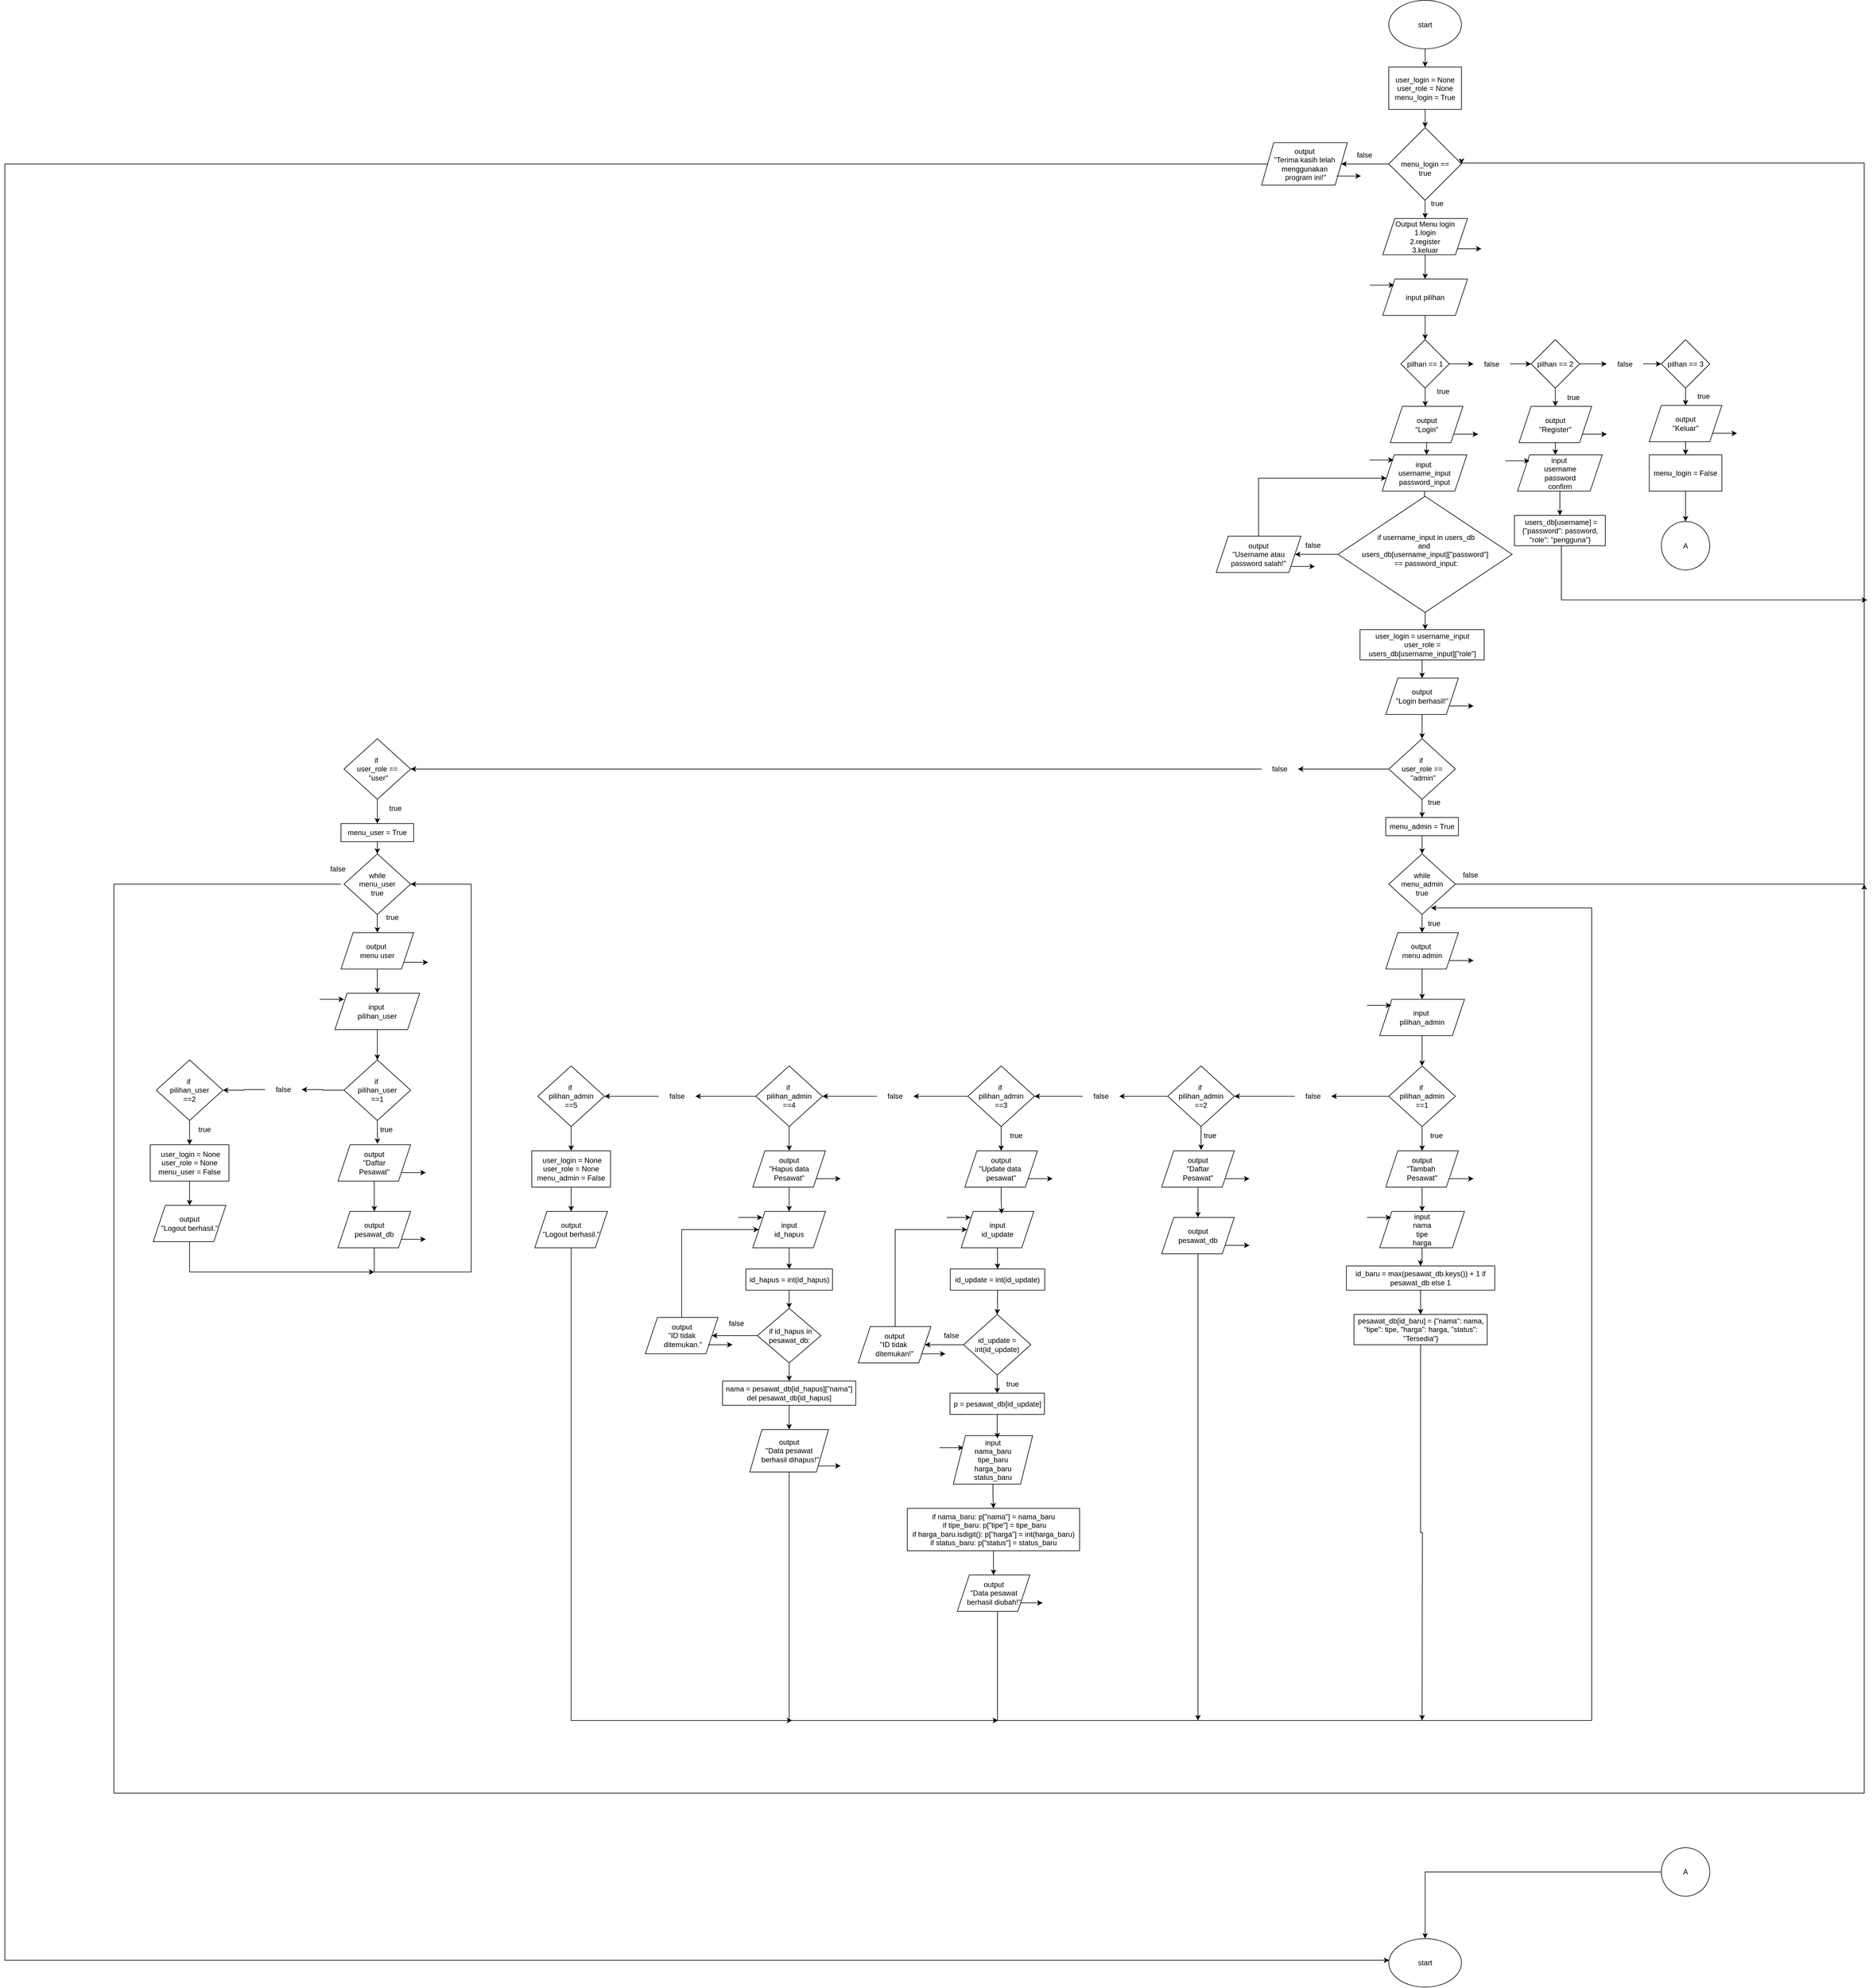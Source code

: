 <mxfile version="28.2.7">
  <diagram name="Page-1" id="VSiP9FKWu95p2uB7v_wY">
    <mxGraphModel grid="1" page="1" gridSize="10" guides="1" tooltips="1" connect="1" arrows="1" fold="1" pageScale="1" pageWidth="827" pageHeight="1169" math="0" shadow="0">
      <root>
        <mxCell id="0" />
        <mxCell id="1" parent="0" />
        <mxCell id="HbtCR0gjDb4nVpxfVSQp-1" style="edgeStyle=orthogonalEdgeStyle;rounded=0;orthogonalLoop=1;jettySize=auto;html=1;" edge="1" parent="1" source="UjnauhuljbAaauEcyD-6-1" target="UjnauhuljbAaauEcyD-6-6">
          <mxGeometry relative="1" as="geometry" />
        </mxCell>
        <mxCell id="UjnauhuljbAaauEcyD-6-1" value="start" style="ellipse;whiteSpace=wrap;html=1;" vertex="1" parent="1">
          <mxGeometry x="365" y="681.5" width="120" height="80" as="geometry" />
        </mxCell>
        <mxCell id="UjnauhuljbAaauEcyD-6-9" style="edgeStyle=orthogonalEdgeStyle;rounded=0;orthogonalLoop=1;jettySize=auto;html=1;" edge="1" parent="1" source="UjnauhuljbAaauEcyD-6-6" target="UjnauhuljbAaauEcyD-6-8">
          <mxGeometry relative="1" as="geometry" />
        </mxCell>
        <mxCell id="UjnauhuljbAaauEcyD-6-6" value="&lt;div&gt;user_login = None&lt;/div&gt;&lt;div&gt;user_role = None&lt;/div&gt;&lt;div&gt;menu_login = True&lt;/div&gt;" style="rounded=0;whiteSpace=wrap;html=1;" vertex="1" parent="1">
          <mxGeometry x="365" y="791.5" width="120" height="70" as="geometry" />
        </mxCell>
        <mxCell id="UjnauhuljbAaauEcyD-6-11" style="edgeStyle=orthogonalEdgeStyle;rounded=0;orthogonalLoop=1;jettySize=auto;html=1;" edge="1" parent="1" source="UjnauhuljbAaauEcyD-6-8" target="UjnauhuljbAaauEcyD-6-10">
          <mxGeometry relative="1" as="geometry" />
        </mxCell>
        <mxCell id="VAjAWhFqFE3p8htSbSY9-69" style="edgeStyle=orthogonalEdgeStyle;rounded=0;orthogonalLoop=1;jettySize=auto;html=1;" edge="1" parent="1" source="UjnauhuljbAaauEcyD-6-8" target="VAjAWhFqFE3p8htSbSY9-67">
          <mxGeometry relative="1" as="geometry" />
        </mxCell>
        <mxCell id="UjnauhuljbAaauEcyD-6-8" value="&lt;br&gt;&lt;div&gt;menu_login ==&lt;/div&gt;&lt;div&gt;true&lt;/div&gt;" style="rhombus;whiteSpace=wrap;html=1;" vertex="1" parent="1">
          <mxGeometry x="365" y="891.5" width="120" height="120" as="geometry" />
        </mxCell>
        <mxCell id="UjnauhuljbAaauEcyD-6-17" style="edgeStyle=orthogonalEdgeStyle;rounded=0;orthogonalLoop=1;jettySize=auto;html=1;entryX=0.5;entryY=0;entryDx=0;entryDy=0;" edge="1" parent="1" source="UjnauhuljbAaauEcyD-6-10" target="UjnauhuljbAaauEcyD-6-13">
          <mxGeometry relative="1" as="geometry" />
        </mxCell>
        <mxCell id="UjnauhuljbAaauEcyD-6-10" value="Output Menu login&lt;div&gt;1.login&lt;/div&gt;&lt;div&gt;2.register&lt;/div&gt;&lt;div&gt;3.keluar&lt;/div&gt;" style="shape=parallelogram;perimeter=parallelogramPerimeter;whiteSpace=wrap;html=1;fixedSize=1;" vertex="1" parent="1">
          <mxGeometry x="355" y="1041.5" width="140" height="60" as="geometry" />
        </mxCell>
        <mxCell id="UjnauhuljbAaauEcyD-6-12" value="" style="endArrow=classic;html=1;rounded=0;" edge="1" parent="1">
          <mxGeometry width="50" height="50" relative="1" as="geometry">
            <mxPoint x="478" y="1091.5" as="sourcePoint" />
            <mxPoint x="518" y="1091.5" as="targetPoint" />
          </mxGeometry>
        </mxCell>
        <mxCell id="UjnauhuljbAaauEcyD-6-19" style="edgeStyle=orthogonalEdgeStyle;rounded=0;orthogonalLoop=1;jettySize=auto;html=1;entryX=0.5;entryY=0;entryDx=0;entryDy=0;" edge="1" parent="1" source="UjnauhuljbAaauEcyD-6-13" target="UjnauhuljbAaauEcyD-6-18">
          <mxGeometry relative="1" as="geometry" />
        </mxCell>
        <mxCell id="UjnauhuljbAaauEcyD-6-13" value="input pilihan" style="shape=parallelogram;perimeter=parallelogramPerimeter;whiteSpace=wrap;html=1;fixedSize=1;" vertex="1" parent="1">
          <mxGeometry x="355" y="1141.5" width="140" height="60" as="geometry" />
        </mxCell>
        <mxCell id="UjnauhuljbAaauEcyD-6-14" value="" style="endArrow=classic;html=1;rounded=0;" edge="1" parent="1">
          <mxGeometry width="50" height="50" relative="1" as="geometry">
            <mxPoint x="334" y="1151.5" as="sourcePoint" />
            <mxPoint x="374" y="1151.5" as="targetPoint" />
          </mxGeometry>
        </mxCell>
        <mxCell id="HbtCR0gjDb4nVpxfVSQp-5" style="edgeStyle=orthogonalEdgeStyle;rounded=0;orthogonalLoop=1;jettySize=auto;html=1;entryX=0;entryY=0.5;entryDx=0;entryDy=0;" edge="1" parent="1" source="UjnauhuljbAaauEcyD-6-112" target="UjnauhuljbAaauEcyD-6-23">
          <mxGeometry relative="1" as="geometry" />
        </mxCell>
        <mxCell id="UjnauhuljbAaauEcyD-6-18" value="pilhan == 1" style="rhombus;whiteSpace=wrap;html=1;" vertex="1" parent="1">
          <mxGeometry x="385" y="1241.5" width="80" height="80" as="geometry" />
        </mxCell>
        <mxCell id="_pFRC2l7qpeWRN9nc6nm-16" style="edgeStyle=orthogonalEdgeStyle;rounded=0;orthogonalLoop=1;jettySize=auto;html=1;" edge="1" parent="1" source="UjnauhuljbAaauEcyD-6-20" target="UjnauhuljbAaauEcyD-6-44">
          <mxGeometry relative="1" as="geometry" />
        </mxCell>
        <mxCell id="UjnauhuljbAaauEcyD-6-20" value="input&amp;nbsp;&lt;div&gt;username_input&lt;/div&gt;&lt;div&gt;password_input&lt;/div&gt;" style="shape=parallelogram;perimeter=parallelogramPerimeter;whiteSpace=wrap;html=1;fixedSize=1;" vertex="1" parent="1">
          <mxGeometry x="354" y="1431.5" width="140" height="60" as="geometry" />
        </mxCell>
        <mxCell id="UjnauhuljbAaauEcyD-6-21" value="" style="endArrow=classic;html=1;rounded=0;" edge="1" parent="1">
          <mxGeometry width="50" height="50" relative="1" as="geometry">
            <mxPoint x="333" y="1440" as="sourcePoint" />
            <mxPoint x="373" y="1440" as="targetPoint" />
          </mxGeometry>
        </mxCell>
        <mxCell id="HbtCR0gjDb4nVpxfVSQp-6" style="edgeStyle=orthogonalEdgeStyle;rounded=0;orthogonalLoop=1;jettySize=auto;html=1;entryX=0;entryY=0.5;entryDx=0;entryDy=0;" edge="1" parent="1" source="UjnauhuljbAaauEcyD-6-113" target="UjnauhuljbAaauEcyD-6-25">
          <mxGeometry relative="1" as="geometry" />
        </mxCell>
        <mxCell id="_pFRC2l7qpeWRN9nc6nm-34" style="edgeStyle=orthogonalEdgeStyle;rounded=0;orthogonalLoop=1;jettySize=auto;html=1;entryX=0.5;entryY=0;entryDx=0;entryDy=0;" edge="1" parent="1" source="UjnauhuljbAaauEcyD-6-23" target="_pFRC2l7qpeWRN9nc6nm-24">
          <mxGeometry relative="1" as="geometry" />
        </mxCell>
        <mxCell id="UjnauhuljbAaauEcyD-6-23" value="pilhan == 2" style="rhombus;whiteSpace=wrap;html=1;" vertex="1" parent="1">
          <mxGeometry x="600" y="1241.5" width="80" height="80" as="geometry" />
        </mxCell>
        <mxCell id="_pFRC2l7qpeWRN9nc6nm-36" style="edgeStyle=orthogonalEdgeStyle;rounded=0;orthogonalLoop=1;jettySize=auto;html=1;entryX=0.5;entryY=0;entryDx=0;entryDy=0;" edge="1" parent="1" source="UjnauhuljbAaauEcyD-6-25" target="_pFRC2l7qpeWRN9nc6nm-22">
          <mxGeometry relative="1" as="geometry" />
        </mxCell>
        <mxCell id="UjnauhuljbAaauEcyD-6-25" value="pilhan == 3" style="rhombus;whiteSpace=wrap;html=1;" vertex="1" parent="1">
          <mxGeometry x="815" y="1241.5" width="80" height="80" as="geometry" />
        </mxCell>
        <mxCell id="HbtCR0gjDb4nVpxfVSQp-12" style="edgeStyle=orthogonalEdgeStyle;rounded=0;orthogonalLoop=1;jettySize=auto;html=1;" edge="1" parent="1" source="UjnauhuljbAaauEcyD-6-27" target="HbtCR0gjDb4nVpxfVSQp-11">
          <mxGeometry relative="1" as="geometry" />
        </mxCell>
        <mxCell id="UjnauhuljbAaauEcyD-6-27" value="menu_login = False" style="rounded=0;whiteSpace=wrap;html=1;" vertex="1" parent="1">
          <mxGeometry x="795" y="1431.5" width="120" height="60" as="geometry" />
        </mxCell>
        <mxCell id="UjnauhuljbAaauEcyD-6-98" style="edgeStyle=orthogonalEdgeStyle;rounded=0;orthogonalLoop=1;jettySize=auto;html=1;entryX=0.5;entryY=0;entryDx=0;entryDy=0;" edge="1" parent="1" source="UjnauhuljbAaauEcyD-6-29" target="UjnauhuljbAaauEcyD-6-96">
          <mxGeometry relative="1" as="geometry" />
        </mxCell>
        <mxCell id="UjnauhuljbAaauEcyD-6-29" value="input&amp;nbsp;&lt;div&gt;username&lt;/div&gt;&lt;div&gt;password&lt;/div&gt;&lt;div&gt;confirm&lt;/div&gt;" style="shape=parallelogram;perimeter=parallelogramPerimeter;whiteSpace=wrap;html=1;fixedSize=1;" vertex="1" parent="1">
          <mxGeometry x="577.5" y="1431.5" width="140" height="60" as="geometry" />
        </mxCell>
        <mxCell id="UjnauhuljbAaauEcyD-6-30" value="" style="endArrow=classic;html=1;rounded=0;" edge="1" parent="1">
          <mxGeometry width="50" height="50" relative="1" as="geometry">
            <mxPoint x="557.5" y="1441.5" as="sourcePoint" />
            <mxPoint x="597.5" y="1441.5" as="targetPoint" />
          </mxGeometry>
        </mxCell>
        <mxCell id="UjnauhuljbAaauEcyD-6-56" style="edgeStyle=orthogonalEdgeStyle;rounded=0;orthogonalLoop=1;jettySize=auto;html=1;" edge="1" parent="1" source="UjnauhuljbAaauEcyD-6-44" target="UjnauhuljbAaauEcyD-6-54">
          <mxGeometry relative="1" as="geometry" />
        </mxCell>
        <mxCell id="_pFRC2l7qpeWRN9nc6nm-18" style="edgeStyle=orthogonalEdgeStyle;rounded=0;orthogonalLoop=1;jettySize=auto;html=1;" edge="1" parent="1" source="UjnauhuljbAaauEcyD-6-44" target="_pFRC2l7qpeWRN9nc6nm-13">
          <mxGeometry relative="1" as="geometry">
            <Array as="points">
              <mxPoint x="425" y="1710" />
              <mxPoint x="425" y="1710" />
            </Array>
          </mxGeometry>
        </mxCell>
        <mxCell id="UjnauhuljbAaauEcyD-6-44" value="&lt;div&gt;&amp;nbsp; if username_input in users_db&amp;nbsp;&lt;/div&gt;&lt;div&gt;and&amp;nbsp;&lt;/div&gt;&lt;div&gt;users_db[username_input][&quot;password&quot;]&lt;/div&gt;&lt;div&gt;&amp;nbsp;== password_input:&lt;/div&gt;&lt;div&gt;&lt;br&gt;&lt;/div&gt;" style="rhombus;whiteSpace=wrap;html=1;" vertex="1" parent="1">
          <mxGeometry x="281.25" y="1500" width="287.5" height="191.5" as="geometry" />
        </mxCell>
        <mxCell id="UjnauhuljbAaauEcyD-6-71" style="edgeStyle=orthogonalEdgeStyle;rounded=0;orthogonalLoop=1;jettySize=auto;html=1;" edge="1" parent="1" source="UjnauhuljbAaauEcyD-6-53" target="UjnauhuljbAaauEcyD-6-70">
          <mxGeometry relative="1" as="geometry" />
        </mxCell>
        <mxCell id="UjnauhuljbAaauEcyD-6-85" style="edgeStyle=orthogonalEdgeStyle;rounded=0;orthogonalLoop=1;jettySize=auto;html=1;" edge="1" parent="1" source="UjnauhuljbAaauEcyD-6-109" target="VAjAWhFqFE3p8htSbSY9-72">
          <mxGeometry relative="1" as="geometry">
            <mxPoint x="-1250" y="1950" as="targetPoint" />
          </mxGeometry>
        </mxCell>
        <mxCell id="UjnauhuljbAaauEcyD-6-53" value="if&amp;nbsp;&lt;div&gt;user_role ==&lt;/div&gt;&lt;div&gt;&amp;nbsp;&quot;admin&quot;&lt;/div&gt;" style="rhombus;whiteSpace=wrap;html=1;" vertex="1" parent="1">
          <mxGeometry x="365" y="1900" width="110" height="100" as="geometry" />
        </mxCell>
        <mxCell id="HbtCR0gjDb4nVpxfVSQp-20" style="edgeStyle=orthogonalEdgeStyle;rounded=0;orthogonalLoop=1;jettySize=auto;html=1;exitX=0.5;exitY=0;exitDx=0;exitDy=0;" edge="1" parent="1" source="UjnauhuljbAaauEcyD-6-54" target="UjnauhuljbAaauEcyD-6-20">
          <mxGeometry relative="1" as="geometry">
            <Array as="points">
              <mxPoint x="150" y="1470" />
            </Array>
            <mxPoint x="110" y="1546.75" as="sourcePoint" />
            <mxPoint x="365" y="1382.5" as="targetPoint" />
          </mxGeometry>
        </mxCell>
        <mxCell id="UjnauhuljbAaauEcyD-6-54" value="output&lt;div&gt;&quot;Username atau password salah!&quot;&lt;/div&gt;" style="shape=parallelogram;perimeter=parallelogramPerimeter;whiteSpace=wrap;html=1;fixedSize=1;" vertex="1" parent="1">
          <mxGeometry x="80" y="1565.75" width="140" height="60" as="geometry" />
        </mxCell>
        <mxCell id="UjnauhuljbAaauEcyD-6-55" value="" style="endArrow=classic;html=1;rounded=0;" edge="1" parent="1">
          <mxGeometry width="50" height="50" relative="1" as="geometry">
            <mxPoint x="203" y="1615.75" as="sourcePoint" />
            <mxPoint x="243" y="1615.75" as="targetPoint" />
          </mxGeometry>
        </mxCell>
        <mxCell id="UjnauhuljbAaauEcyD-6-61" value="" style="endArrow=classic;html=1;rounded=0;" edge="1" parent="1">
          <mxGeometry width="50" height="50" relative="1" as="geometry">
            <mxPoint x="465" y="1846" as="sourcePoint" />
            <mxPoint x="505" y="1846" as="targetPoint" />
          </mxGeometry>
        </mxCell>
        <mxCell id="UjnauhuljbAaauEcyD-6-69" style="edgeStyle=orthogonalEdgeStyle;rounded=0;orthogonalLoop=1;jettySize=auto;html=1;entryX=0.5;entryY=0;entryDx=0;entryDy=0;" edge="1" parent="1" source="UjnauhuljbAaauEcyD-6-63" target="UjnauhuljbAaauEcyD-6-53">
          <mxGeometry relative="1" as="geometry" />
        </mxCell>
        <mxCell id="UjnauhuljbAaauEcyD-6-63" value="output&lt;div&gt;&quot;Login berhasil!&quot;&lt;/div&gt;" style="shape=parallelogram;perimeter=parallelogramPerimeter;whiteSpace=wrap;html=1;fixedSize=1;" vertex="1" parent="1">
          <mxGeometry x="360" y="1800" width="120" height="60" as="geometry" />
        </mxCell>
        <mxCell id="UjnauhuljbAaauEcyD-6-73" style="edgeStyle=orthogonalEdgeStyle;rounded=0;orthogonalLoop=1;jettySize=auto;html=1;entryX=0.5;entryY=0;entryDx=0;entryDy=0;" edge="1" parent="1" source="UjnauhuljbAaauEcyD-6-70" target="UjnauhuljbAaauEcyD-6-72">
          <mxGeometry relative="1" as="geometry" />
        </mxCell>
        <mxCell id="UjnauhuljbAaauEcyD-6-70" value="menu_admin = True" style="rounded=0;whiteSpace=wrap;html=1;" vertex="1" parent="1">
          <mxGeometry x="360" y="2030" width="120" height="30" as="geometry" />
        </mxCell>
        <mxCell id="UjnauhuljbAaauEcyD-6-77" style="edgeStyle=orthogonalEdgeStyle;rounded=0;orthogonalLoop=1;jettySize=auto;html=1;" edge="1" parent="1" source="UjnauhuljbAaauEcyD-6-72" target="UjnauhuljbAaauEcyD-6-75">
          <mxGeometry relative="1" as="geometry" />
        </mxCell>
        <mxCell id="VAjAWhFqFE3p8htSbSY9-116" style="edgeStyle=orthogonalEdgeStyle;rounded=0;orthogonalLoop=1;jettySize=auto;html=1;entryX=1;entryY=0.5;entryDx=0;entryDy=0;" edge="1" parent="1" source="UjnauhuljbAaauEcyD-6-72" target="UjnauhuljbAaauEcyD-6-8">
          <mxGeometry relative="1" as="geometry">
            <mxPoint x="710" y="700" as="targetPoint" />
            <Array as="points">
              <mxPoint x="1150" y="2140" />
              <mxPoint x="1150" y="950" />
              <mxPoint x="485" y="950" />
            </Array>
          </mxGeometry>
        </mxCell>
        <mxCell id="UjnauhuljbAaauEcyD-6-72" value="while&lt;div&gt;menu_admin&lt;/div&gt;&lt;div&gt;true&lt;/div&gt;" style="rhombus;whiteSpace=wrap;html=1;" vertex="1" parent="1">
          <mxGeometry x="365" y="2090" width="110" height="100" as="geometry" />
        </mxCell>
        <mxCell id="UjnauhuljbAaauEcyD-6-74" value="" style="endArrow=classic;html=1;rounded=0;" edge="1" parent="1">
          <mxGeometry width="50" height="50" relative="1" as="geometry">
            <mxPoint x="465" y="2266" as="sourcePoint" />
            <mxPoint x="505" y="2266" as="targetPoint" />
          </mxGeometry>
        </mxCell>
        <mxCell id="UjnauhuljbAaauEcyD-6-81" style="edgeStyle=orthogonalEdgeStyle;rounded=0;orthogonalLoop=1;jettySize=auto;html=1;" edge="1" parent="1" source="UjnauhuljbAaauEcyD-6-75" target="UjnauhuljbAaauEcyD-6-79">
          <mxGeometry relative="1" as="geometry" />
        </mxCell>
        <mxCell id="UjnauhuljbAaauEcyD-6-75" value="output&amp;nbsp;&lt;div&gt;menu admin&lt;/div&gt;" style="shape=parallelogram;perimeter=parallelogramPerimeter;whiteSpace=wrap;html=1;fixedSize=1;" vertex="1" parent="1">
          <mxGeometry x="360" y="2220" width="120" height="60" as="geometry" />
        </mxCell>
        <mxCell id="UjnauhuljbAaauEcyD-6-84" style="edgeStyle=orthogonalEdgeStyle;rounded=0;orthogonalLoop=1;jettySize=auto;html=1;entryX=0.5;entryY=0;entryDx=0;entryDy=0;" edge="1" parent="1" source="UjnauhuljbAaauEcyD-6-79" target="UjnauhuljbAaauEcyD-6-82">
          <mxGeometry relative="1" as="geometry" />
        </mxCell>
        <mxCell id="UjnauhuljbAaauEcyD-6-79" value="input&amp;nbsp;&lt;div&gt;pilihan_admin&lt;/div&gt;" style="shape=parallelogram;perimeter=parallelogramPerimeter;whiteSpace=wrap;html=1;fixedSize=1;" vertex="1" parent="1">
          <mxGeometry x="350" y="2330" width="140" height="60" as="geometry" />
        </mxCell>
        <mxCell id="UjnauhuljbAaauEcyD-6-80" value="" style="endArrow=classic;html=1;rounded=0;" edge="1" parent="1">
          <mxGeometry width="50" height="50" relative="1" as="geometry">
            <mxPoint x="329" y="2340" as="sourcePoint" />
            <mxPoint x="369" y="2340" as="targetPoint" />
          </mxGeometry>
        </mxCell>
        <mxCell id="UjnauhuljbAaauEcyD-6-88" style="edgeStyle=orthogonalEdgeStyle;rounded=0;orthogonalLoop=1;jettySize=auto;html=1;entryX=0.5;entryY=0;entryDx=0;entryDy=0;" edge="1" parent="1" source="UjnauhuljbAaauEcyD-6-82" target="UjnauhuljbAaauEcyD-6-87">
          <mxGeometry relative="1" as="geometry" />
        </mxCell>
        <mxCell id="UjnauhuljbAaauEcyD-6-118" style="edgeStyle=orthogonalEdgeStyle;rounded=0;orthogonalLoop=1;jettySize=auto;html=1;entryX=1;entryY=0.5;entryDx=0;entryDy=0;" edge="1" parent="1" source="UjnauhuljbAaauEcyD-6-116" target="UjnauhuljbAaauEcyD-6-100">
          <mxGeometry relative="1" as="geometry" />
        </mxCell>
        <mxCell id="UjnauhuljbAaauEcyD-6-82" value="if&amp;nbsp;&lt;div&gt;pilihan_admin&lt;/div&gt;&lt;div&gt;==1&lt;/div&gt;" style="rhombus;whiteSpace=wrap;html=1;" vertex="1" parent="1">
          <mxGeometry x="365" y="2440" width="110" height="100" as="geometry" />
        </mxCell>
        <mxCell id="UjnauhuljbAaauEcyD-6-86" value="" style="endArrow=classic;html=1;rounded=0;" edge="1" parent="1">
          <mxGeometry width="50" height="50" relative="1" as="geometry">
            <mxPoint x="465" y="2626" as="sourcePoint" />
            <mxPoint x="505" y="2626" as="targetPoint" />
          </mxGeometry>
        </mxCell>
        <mxCell id="UjnauhuljbAaauEcyD-6-91" style="edgeStyle=orthogonalEdgeStyle;rounded=0;orthogonalLoop=1;jettySize=auto;html=1;" edge="1" parent="1" source="UjnauhuljbAaauEcyD-6-87" target="UjnauhuljbAaauEcyD-6-89">
          <mxGeometry relative="1" as="geometry" />
        </mxCell>
        <mxCell id="UjnauhuljbAaauEcyD-6-87" value="output&lt;br&gt;&quot;Tambah&amp;nbsp;&lt;div&gt;Pesawat&quot;&lt;/div&gt;" style="shape=parallelogram;perimeter=parallelogramPerimeter;whiteSpace=wrap;html=1;fixedSize=1;" vertex="1" parent="1">
          <mxGeometry x="360" y="2580" width="120" height="60" as="geometry" />
        </mxCell>
        <mxCell id="UjnauhuljbAaauEcyD-6-93" style="edgeStyle=orthogonalEdgeStyle;rounded=0;orthogonalLoop=1;jettySize=auto;html=1;" edge="1" parent="1" source="UjnauhuljbAaauEcyD-6-89" target="UjnauhuljbAaauEcyD-6-92">
          <mxGeometry relative="1" as="geometry" />
        </mxCell>
        <mxCell id="UjnauhuljbAaauEcyD-6-89" value="input&lt;div&gt;nama&lt;/div&gt;&lt;div&gt;tipe&lt;/div&gt;&lt;div&gt;harga&lt;/div&gt;" style="shape=parallelogram;perimeter=parallelogramPerimeter;whiteSpace=wrap;html=1;fixedSize=1;" vertex="1" parent="1">
          <mxGeometry x="350" y="2680" width="140" height="60" as="geometry" />
        </mxCell>
        <mxCell id="UjnauhuljbAaauEcyD-6-90" value="" style="endArrow=classic;html=1;rounded=0;" edge="1" parent="1">
          <mxGeometry width="50" height="50" relative="1" as="geometry">
            <mxPoint x="329" y="2690" as="sourcePoint" />
            <mxPoint x="369" y="2690" as="targetPoint" />
          </mxGeometry>
        </mxCell>
        <mxCell id="UjnauhuljbAaauEcyD-6-95" style="edgeStyle=orthogonalEdgeStyle;rounded=0;orthogonalLoop=1;jettySize=auto;html=1;" edge="1" parent="1" source="UjnauhuljbAaauEcyD-6-92" target="UjnauhuljbAaauEcyD-6-94">
          <mxGeometry relative="1" as="geometry" />
        </mxCell>
        <mxCell id="UjnauhuljbAaauEcyD-6-92" value="id_baru = max(pesawat_db.keys()) + 1 if pesawat_db else 1" style="rounded=0;whiteSpace=wrap;html=1;" vertex="1" parent="1">
          <mxGeometry x="295" y="2770" width="245" height="40" as="geometry" />
        </mxCell>
        <mxCell id="VAjAWhFqFE3p8htSbSY9-119" style="edgeStyle=orthogonalEdgeStyle;rounded=0;orthogonalLoop=1;jettySize=auto;html=1;" edge="1" parent="1" source="UjnauhuljbAaauEcyD-6-94">
          <mxGeometry relative="1" as="geometry">
            <mxPoint x="420" y="3520" as="targetPoint" />
          </mxGeometry>
        </mxCell>
        <mxCell id="UjnauhuljbAaauEcyD-6-94" value="pesawat_db[id_baru] = {&quot;nama&quot;: nama, &quot;tipe&quot;: tipe, &quot;harga&quot;: harga, &quot;status&quot;: &quot;Tersedia&quot;}" style="rounded=0;whiteSpace=wrap;html=1;" vertex="1" parent="1">
          <mxGeometry x="307.5" y="2850" width="220" height="50" as="geometry" />
        </mxCell>
        <mxCell id="HbtCR0gjDb4nVpxfVSQp-9" style="edgeStyle=orthogonalEdgeStyle;rounded=0;orthogonalLoop=1;jettySize=auto;html=1;" edge="1" parent="1" source="UjnauhuljbAaauEcyD-6-96">
          <mxGeometry relative="1" as="geometry">
            <mxPoint x="1155" y="1671.5" as="targetPoint" />
            <Array as="points">
              <mxPoint x="650" y="1671" />
              <mxPoint x="1155" y="1671" />
            </Array>
          </mxGeometry>
        </mxCell>
        <mxCell id="UjnauhuljbAaauEcyD-6-96" value="&amp;nbsp;users_db[username] = {&quot;password&quot;: password, &quot;role&quot;: &quot;pengguna&quot;}" style="rounded=0;whiteSpace=wrap;html=1;movable=1;resizable=1;rotatable=1;deletable=1;editable=1;locked=0;connectable=1;" vertex="1" parent="1">
          <mxGeometry x="572.5" y="1531.5" width="150" height="50" as="geometry" />
        </mxCell>
        <mxCell id="UjnauhuljbAaauEcyD-6-127" style="edgeStyle=orthogonalEdgeStyle;rounded=0;orthogonalLoop=1;jettySize=auto;html=1;" edge="1" parent="1" source="UjnauhuljbAaauEcyD-6-129" target="UjnauhuljbAaauEcyD-6-126">
          <mxGeometry relative="1" as="geometry" />
        </mxCell>
        <mxCell id="UjnauhuljbAaauEcyD-6-100" value="if&amp;nbsp;&lt;div&gt;pilihan_admin&lt;/div&gt;&lt;div&gt;==2&lt;/div&gt;" style="rhombus;whiteSpace=wrap;html=1;" vertex="1" parent="1">
          <mxGeometry y="2440" width="110" height="100" as="geometry" />
        </mxCell>
        <mxCell id="UjnauhuljbAaauEcyD-6-101" value="true" style="text;html=1;whiteSpace=wrap;strokeColor=none;fillColor=none;align=center;verticalAlign=middle;rounded=0;" vertex="1" parent="1">
          <mxGeometry x="414" y="2540" width="60" height="30" as="geometry" />
        </mxCell>
        <mxCell id="UjnauhuljbAaauEcyD-6-102" value="true" style="text;html=1;whiteSpace=wrap;strokeColor=none;fillColor=none;align=center;verticalAlign=middle;rounded=0;" vertex="1" parent="1">
          <mxGeometry x="410" y="2190" width="60" height="30" as="geometry" />
        </mxCell>
        <mxCell id="UjnauhuljbAaauEcyD-6-103" value="true" style="text;html=1;whiteSpace=wrap;strokeColor=none;fillColor=none;align=center;verticalAlign=middle;rounded=0;" vertex="1" parent="1">
          <mxGeometry x="410" y="1990" width="60" height="30" as="geometry" />
        </mxCell>
        <mxCell id="UjnauhuljbAaauEcyD-6-105" value="true" style="text;html=1;whiteSpace=wrap;strokeColor=none;fillColor=none;align=center;verticalAlign=middle;rounded=0;" vertex="1" parent="1">
          <mxGeometry x="425" y="1311.5" width="60" height="30" as="geometry" />
        </mxCell>
        <mxCell id="UjnauhuljbAaauEcyD-6-106" value="true" style="text;html=1;whiteSpace=wrap;strokeColor=none;fillColor=none;align=center;verticalAlign=middle;rounded=0;" vertex="1" parent="1">
          <mxGeometry x="640" y="1321.5" width="60" height="30" as="geometry" />
        </mxCell>
        <mxCell id="UjnauhuljbAaauEcyD-6-107" value="true" style="text;html=1;whiteSpace=wrap;strokeColor=none;fillColor=none;align=center;verticalAlign=middle;rounded=0;" vertex="1" parent="1">
          <mxGeometry x="855" y="1320" width="60" height="30" as="geometry" />
        </mxCell>
        <mxCell id="UjnauhuljbAaauEcyD-6-108" value="true" style="text;html=1;whiteSpace=wrap;strokeColor=none;fillColor=none;align=center;verticalAlign=middle;rounded=0;" vertex="1" parent="1">
          <mxGeometry x="415" y="1001.5" width="60" height="30" as="geometry" />
        </mxCell>
        <mxCell id="UjnauhuljbAaauEcyD-6-114" value="false" style="text;html=1;whiteSpace=wrap;strokeColor=none;fillColor=none;align=center;verticalAlign=middle;rounded=0;" vertex="1" parent="1">
          <mxGeometry x="295" y="921.5" width="60" height="30" as="geometry" />
        </mxCell>
        <mxCell id="UjnauhuljbAaauEcyD-6-119" value="" style="endArrow=classic;html=1;rounded=0;" edge="1" parent="1">
          <mxGeometry width="50" height="50" relative="1" as="geometry">
            <mxPoint x="95" y="2626" as="sourcePoint" />
            <mxPoint x="135" y="2626" as="targetPoint" />
          </mxGeometry>
        </mxCell>
        <mxCell id="UjnauhuljbAaauEcyD-6-125" style="edgeStyle=orthogonalEdgeStyle;rounded=0;orthogonalLoop=1;jettySize=auto;html=1;" edge="1" parent="1" source="UjnauhuljbAaauEcyD-6-120" target="UjnauhuljbAaauEcyD-6-124">
          <mxGeometry relative="1" as="geometry" />
        </mxCell>
        <mxCell id="UjnauhuljbAaauEcyD-6-120" value="output&lt;br&gt;&quot;Daftar&lt;div&gt;Pesawat&quot;&lt;/div&gt;" style="shape=parallelogram;perimeter=parallelogramPerimeter;whiteSpace=wrap;html=1;fixedSize=1;" vertex="1" parent="1">
          <mxGeometry x="-10" y="2580" width="120" height="60" as="geometry" />
        </mxCell>
        <mxCell id="UjnauhuljbAaauEcyD-6-121" style="edgeStyle=orthogonalEdgeStyle;rounded=0;orthogonalLoop=1;jettySize=auto;html=1;entryX=0.544;entryY=-0.024;entryDx=0;entryDy=0;entryPerimeter=0;" edge="1" parent="1" source="UjnauhuljbAaauEcyD-6-100" target="UjnauhuljbAaauEcyD-6-120">
          <mxGeometry relative="1" as="geometry" />
        </mxCell>
        <mxCell id="UjnauhuljbAaauEcyD-6-122" value="true" style="text;html=1;whiteSpace=wrap;strokeColor=none;fillColor=none;align=center;verticalAlign=middle;rounded=0;" vertex="1" parent="1">
          <mxGeometry x="40" y="2540" width="60" height="30" as="geometry" />
        </mxCell>
        <mxCell id="UjnauhuljbAaauEcyD-6-123" value="" style="endArrow=classic;html=1;rounded=0;" edge="1" parent="1">
          <mxGeometry width="50" height="50" relative="1" as="geometry">
            <mxPoint x="95" y="2736" as="sourcePoint" />
            <mxPoint x="135" y="2736" as="targetPoint" />
          </mxGeometry>
        </mxCell>
        <mxCell id="VAjAWhFqFE3p8htSbSY9-64" style="edgeStyle=orthogonalEdgeStyle;rounded=0;orthogonalLoop=1;jettySize=auto;html=1;" edge="1" parent="1" source="UjnauhuljbAaauEcyD-6-124">
          <mxGeometry relative="1" as="geometry">
            <mxPoint x="50" y="3520" as="targetPoint" />
          </mxGeometry>
        </mxCell>
        <mxCell id="UjnauhuljbAaauEcyD-6-124" value="output&lt;br&gt;pesawat_db" style="shape=parallelogram;perimeter=parallelogramPerimeter;whiteSpace=wrap;html=1;fixedSize=1;" vertex="1" parent="1">
          <mxGeometry x="-10" y="2690" width="120" height="60" as="geometry" />
        </mxCell>
        <mxCell id="UjnauhuljbAaauEcyD-6-132" style="edgeStyle=orthogonalEdgeStyle;rounded=0;orthogonalLoop=1;jettySize=auto;html=1;" edge="1" parent="1" source="UjnauhuljbAaauEcyD-6-126" target="UjnauhuljbAaauEcyD-6-131">
          <mxGeometry relative="1" as="geometry" />
        </mxCell>
        <mxCell id="VAjAWhFqFE3p8htSbSY9-15" style="edgeStyle=orthogonalEdgeStyle;rounded=0;orthogonalLoop=1;jettySize=auto;html=1;entryX=1;entryY=0.5;entryDx=0;entryDy=0;" edge="1" parent="1" source="VAjAWhFqFE3p8htSbSY9-54" target="VAjAWhFqFE3p8htSbSY9-14">
          <mxGeometry relative="1" as="geometry" />
        </mxCell>
        <mxCell id="UjnauhuljbAaauEcyD-6-126" value="if&amp;nbsp;&lt;div&gt;pilihan_admin&lt;/div&gt;&lt;div&gt;==3&lt;/div&gt;" style="rhombus;whiteSpace=wrap;html=1;" vertex="1" parent="1">
          <mxGeometry x="-330" y="2440" width="110" height="100" as="geometry" />
        </mxCell>
        <mxCell id="UjnauhuljbAaauEcyD-6-130" value="" style="endArrow=classic;html=1;rounded=0;" edge="1" parent="1">
          <mxGeometry width="50" height="50" relative="1" as="geometry">
            <mxPoint x="-230" y="2626" as="sourcePoint" />
            <mxPoint x="-190" y="2626" as="targetPoint" />
          </mxGeometry>
        </mxCell>
        <mxCell id="UjnauhuljbAaauEcyD-6-131" value="output&lt;div&gt;&quot;Update data&amp;nbsp;&lt;/div&gt;&lt;div&gt;pesawat&quot;&lt;/div&gt;" style="shape=parallelogram;perimeter=parallelogramPerimeter;whiteSpace=wrap;html=1;fixedSize=1;" vertex="1" parent="1">
          <mxGeometry x="-335" y="2580" width="120" height="60" as="geometry" />
        </mxCell>
        <mxCell id="UjnauhuljbAaauEcyD-6-133" value="" style="endArrow=classic;html=1;rounded=0;" edge="1" parent="1">
          <mxGeometry width="50" height="50" relative="1" as="geometry">
            <mxPoint x="-365" y="2690" as="sourcePoint" />
            <mxPoint x="-325" y="2690" as="targetPoint" />
          </mxGeometry>
        </mxCell>
        <mxCell id="UjnauhuljbAaauEcyD-6-137" style="edgeStyle=orthogonalEdgeStyle;rounded=0;orthogonalLoop=1;jettySize=auto;html=1;entryX=0.5;entryY=0;entryDx=0;entryDy=0;" edge="1" parent="1" source="UjnauhuljbAaauEcyD-6-134" target="_pFRC2l7qpeWRN9nc6nm-2">
          <mxGeometry relative="1" as="geometry">
            <mxPoint x="-280.941" y="2770" as="targetPoint" />
          </mxGeometry>
        </mxCell>
        <mxCell id="UjnauhuljbAaauEcyD-6-134" value="input&lt;div&gt;id_update&lt;/div&gt;" style="shape=parallelogram;perimeter=parallelogramPerimeter;whiteSpace=wrap;html=1;fixedSize=1;" vertex="1" parent="1">
          <mxGeometry x="-341" y="2680" width="120" height="60" as="geometry" />
        </mxCell>
        <mxCell id="UjnauhuljbAaauEcyD-6-135" style="edgeStyle=orthogonalEdgeStyle;rounded=0;orthogonalLoop=1;jettySize=auto;html=1;entryX=0.556;entryY=0.064;entryDx=0;entryDy=0;entryPerimeter=0;" edge="1" parent="1" source="UjnauhuljbAaauEcyD-6-131" target="UjnauhuljbAaauEcyD-6-134">
          <mxGeometry relative="1" as="geometry" />
        </mxCell>
        <mxCell id="UjnauhuljbAaauEcyD-6-143" style="edgeStyle=orthogonalEdgeStyle;rounded=0;orthogonalLoop=1;jettySize=auto;html=1;entryX=0.5;entryY=0;entryDx=0;entryDy=0;" edge="1" parent="1" source="UjnauhuljbAaauEcyD-6-140" target="_pFRC2l7qpeWRN9nc6nm-4">
          <mxGeometry relative="1" as="geometry">
            <mxPoint x="-281.941" y="2975" as="targetPoint" />
          </mxGeometry>
        </mxCell>
        <mxCell id="VAjAWhFqFE3p8htSbSY9-8" style="edgeStyle=orthogonalEdgeStyle;rounded=0;orthogonalLoop=1;jettySize=auto;html=1;entryX=1;entryY=0.5;entryDx=0;entryDy=0;" edge="1" parent="1" source="UjnauhuljbAaauEcyD-6-140" target="VAjAWhFqFE3p8htSbSY9-6">
          <mxGeometry relative="1" as="geometry" />
        </mxCell>
        <mxCell id="UjnauhuljbAaauEcyD-6-140" value="id_update = int(id_update)" style="rhombus;whiteSpace=wrap;html=1;" vertex="1" parent="1">
          <mxGeometry x="-337" y="2850" width="111" height="100" as="geometry" />
        </mxCell>
        <mxCell id="UjnauhuljbAaauEcyD-6-144" value="" style="endArrow=classic;html=1;rounded=0;" edge="1" parent="1">
          <mxGeometry width="50" height="50" relative="1" as="geometry">
            <mxPoint x="-377" y="3070" as="sourcePoint" />
            <mxPoint x="-337" y="3070" as="targetPoint" />
          </mxGeometry>
        </mxCell>
        <mxCell id="_pFRC2l7qpeWRN9nc6nm-8" style="edgeStyle=orthogonalEdgeStyle;rounded=0;orthogonalLoop=1;jettySize=auto;html=1;" edge="1" parent="1" source="UjnauhuljbAaauEcyD-6-145" target="UjnauhuljbAaauEcyD-6-147">
          <mxGeometry relative="1" as="geometry" />
        </mxCell>
        <mxCell id="UjnauhuljbAaauEcyD-6-145" value="input&lt;div&gt;nama_baru&lt;/div&gt;&lt;div&gt;tipe_baru&lt;/div&gt;&lt;div&gt;harga_baru&lt;/div&gt;&lt;div&gt;status_baru&lt;/div&gt;" style="shape=parallelogram;perimeter=parallelogramPerimeter;whiteSpace=wrap;html=1;fixedSize=1;" vertex="1" parent="1">
          <mxGeometry x="-354" y="3050" width="131" height="80" as="geometry" />
        </mxCell>
        <mxCell id="VAjAWhFqFE3p8htSbSY9-5" style="edgeStyle=orthogonalEdgeStyle;rounded=0;orthogonalLoop=1;jettySize=auto;html=1;" edge="1" parent="1" source="UjnauhuljbAaauEcyD-6-147" target="VAjAWhFqFE3p8htSbSY9-4">
          <mxGeometry relative="1" as="geometry" />
        </mxCell>
        <mxCell id="UjnauhuljbAaauEcyD-6-147" value="&lt;div&gt;if nama_baru: p[&quot;nama&quot;] = nama_baru&lt;/div&gt;&lt;div&gt;&amp;nbsp;if tipe_baru: p[&quot;tipe&quot;] = tipe_baru&lt;/div&gt;&lt;div&gt;if harga_baru.isdigit(): p[&quot;harga&quot;] = int(harga_baru)&lt;/div&gt;&lt;div&gt;if status_baru: p[&quot;status&quot;] = status_baru&lt;/div&gt;" style="rounded=0;whiteSpace=wrap;html=1;" vertex="1" parent="1">
          <mxGeometry x="-430" y="3170" width="284.5" height="70" as="geometry" />
        </mxCell>
        <mxCell id="VAjAWhFqFE3p8htSbSY9-2" value="" style="endArrow=classic;html=1;rounded=0;" edge="1" parent="1">
          <mxGeometry width="50" height="50" relative="1" as="geometry">
            <mxPoint x="-246.5" y="3326" as="sourcePoint" />
            <mxPoint x="-206.5" y="3326" as="targetPoint" />
          </mxGeometry>
        </mxCell>
        <mxCell id="VAjAWhFqFE3p8htSbSY9-63" style="edgeStyle=orthogonalEdgeStyle;rounded=0;orthogonalLoop=1;jettySize=auto;html=1;entryX=0.633;entryY=0.892;entryDx=0;entryDy=0;entryPerimeter=0;" edge="1" parent="1" source="VAjAWhFqFE3p8htSbSY9-4" target="UjnauhuljbAaauEcyD-6-72">
          <mxGeometry relative="1" as="geometry">
            <mxPoint x="480" y="2180" as="targetPoint" />
            <Array as="points">
              <mxPoint x="-281" y="3520" />
              <mxPoint x="700" y="3520" />
              <mxPoint x="700" y="2179" />
            </Array>
          </mxGeometry>
        </mxCell>
        <mxCell id="VAjAWhFqFE3p8htSbSY9-4" value="&lt;div&gt;output&lt;/div&gt;&quot;Data pesawat berhasil diubah!&quot;" style="shape=parallelogram;perimeter=parallelogramPerimeter;whiteSpace=wrap;html=1;fixedSize=1;" vertex="1" parent="1">
          <mxGeometry x="-347.5" y="3280" width="120" height="60" as="geometry" />
        </mxCell>
        <mxCell id="HbtCR0gjDb4nVpxfVSQp-19" style="edgeStyle=orthogonalEdgeStyle;rounded=0;orthogonalLoop=1;jettySize=auto;html=1;entryX=0;entryY=0.5;entryDx=0;entryDy=0;" edge="1" parent="1" source="VAjAWhFqFE3p8htSbSY9-6" target="UjnauhuljbAaauEcyD-6-134">
          <mxGeometry relative="1" as="geometry">
            <Array as="points">
              <mxPoint x="-450" y="2710" />
            </Array>
          </mxGeometry>
        </mxCell>
        <mxCell id="VAjAWhFqFE3p8htSbSY9-6" value="&lt;div&gt;output&lt;/div&gt;&quot;ID tidak&amp;nbsp;&lt;div&gt;ditemukan!&quot;&lt;/div&gt;" style="shape=parallelogram;perimeter=parallelogramPerimeter;whiteSpace=wrap;html=1;fixedSize=1;" vertex="1" parent="1">
          <mxGeometry x="-511" y="2870" width="120" height="60" as="geometry" />
        </mxCell>
        <mxCell id="VAjAWhFqFE3p8htSbSY9-7" value="" style="endArrow=classic;html=1;rounded=0;" edge="1" parent="1">
          <mxGeometry width="50" height="50" relative="1" as="geometry">
            <mxPoint x="-407" y="2915" as="sourcePoint" />
            <mxPoint x="-367" y="2915" as="targetPoint" />
          </mxGeometry>
        </mxCell>
        <mxCell id="VAjAWhFqFE3p8htSbSY9-10" value="false" style="text;html=1;whiteSpace=wrap;strokeColor=none;fillColor=none;align=center;verticalAlign=middle;rounded=0;" vertex="1" parent="1">
          <mxGeometry x="-387" y="2870" width="60" height="30" as="geometry" />
        </mxCell>
        <mxCell id="VAjAWhFqFE3p8htSbSY9-12" value="true" style="text;html=1;whiteSpace=wrap;strokeColor=none;fillColor=none;align=center;verticalAlign=middle;rounded=0;" vertex="1" parent="1">
          <mxGeometry x="-280" y="2540" width="60" height="30" as="geometry" />
        </mxCell>
        <mxCell id="VAjAWhFqFE3p8htSbSY9-13" value="true" style="text;html=1;whiteSpace=wrap;strokeColor=none;fillColor=none;align=center;verticalAlign=middle;rounded=0;" vertex="1" parent="1">
          <mxGeometry x="-286" y="2950" width="60" height="30" as="geometry" />
        </mxCell>
        <mxCell id="VAjAWhFqFE3p8htSbSY9-18" style="edgeStyle=orthogonalEdgeStyle;rounded=0;orthogonalLoop=1;jettySize=auto;html=1;" edge="1" parent="1" source="VAjAWhFqFE3p8htSbSY9-14" target="VAjAWhFqFE3p8htSbSY9-17">
          <mxGeometry relative="1" as="geometry" />
        </mxCell>
        <mxCell id="VAjAWhFqFE3p8htSbSY9-49" style="edgeStyle=orthogonalEdgeStyle;rounded=0;orthogonalLoop=1;jettySize=auto;html=1;" edge="1" parent="1" source="VAjAWhFqFE3p8htSbSY9-55" target="VAjAWhFqFE3p8htSbSY9-48">
          <mxGeometry relative="1" as="geometry" />
        </mxCell>
        <mxCell id="VAjAWhFqFE3p8htSbSY9-14" value="if&amp;nbsp;&lt;div&gt;pilihan_admin&lt;/div&gt;&lt;div&gt;==4&lt;/div&gt;" style="rhombus;whiteSpace=wrap;html=1;" vertex="1" parent="1">
          <mxGeometry x="-680" y="2440" width="110" height="100" as="geometry" />
        </mxCell>
        <mxCell id="VAjAWhFqFE3p8htSbSY9-16" value="" style="endArrow=classic;html=1;rounded=0;" edge="1" parent="1">
          <mxGeometry width="50" height="50" relative="1" as="geometry">
            <mxPoint x="-580" y="2626" as="sourcePoint" />
            <mxPoint x="-540" y="2626" as="targetPoint" />
          </mxGeometry>
        </mxCell>
        <mxCell id="VAjAWhFqFE3p8htSbSY9-21" style="edgeStyle=orthogonalEdgeStyle;rounded=0;orthogonalLoop=1;jettySize=auto;html=1;" edge="1" parent="1" source="VAjAWhFqFE3p8htSbSY9-17" target="VAjAWhFqFE3p8htSbSY9-20">
          <mxGeometry relative="1" as="geometry" />
        </mxCell>
        <mxCell id="VAjAWhFqFE3p8htSbSY9-17" value="output&lt;div&gt;&quot;Hapus data Pesawat&quot;&lt;/div&gt;" style="shape=parallelogram;perimeter=parallelogramPerimeter;whiteSpace=wrap;html=1;fixedSize=1;" vertex="1" parent="1">
          <mxGeometry x="-685" y="2580" width="120" height="60" as="geometry" />
        </mxCell>
        <mxCell id="VAjAWhFqFE3p8htSbSY9-19" value="" style="endArrow=classic;html=1;rounded=0;" edge="1" parent="1">
          <mxGeometry width="50" height="50" relative="1" as="geometry">
            <mxPoint x="-709" y="2690" as="sourcePoint" />
            <mxPoint x="-669" y="2690" as="targetPoint" />
          </mxGeometry>
        </mxCell>
        <mxCell id="_pFRC2l7qpeWRN9nc6nm-10" style="edgeStyle=orthogonalEdgeStyle;rounded=0;orthogonalLoop=1;jettySize=auto;html=1;entryX=0.5;entryY=0;entryDx=0;entryDy=0;" edge="1" parent="1" source="VAjAWhFqFE3p8htSbSY9-20" target="_pFRC2l7qpeWRN9nc6nm-9">
          <mxGeometry relative="1" as="geometry" />
        </mxCell>
        <mxCell id="VAjAWhFqFE3p8htSbSY9-20" value="input&lt;div&gt;id_hapus&lt;/div&gt;" style="shape=parallelogram;perimeter=parallelogramPerimeter;whiteSpace=wrap;html=1;fixedSize=1;" vertex="1" parent="1">
          <mxGeometry x="-685" y="2680" width="120" height="60" as="geometry" />
        </mxCell>
        <mxCell id="VAjAWhFqFE3p8htSbSY9-33" style="edgeStyle=orthogonalEdgeStyle;rounded=0;orthogonalLoop=1;jettySize=auto;html=1;" edge="1" parent="1" source="VAjAWhFqFE3p8htSbSY9-27" target="VAjAWhFqFE3p8htSbSY9-28">
          <mxGeometry relative="1" as="geometry" />
        </mxCell>
        <mxCell id="_pFRC2l7qpeWRN9nc6nm-12" style="edgeStyle=orthogonalEdgeStyle;rounded=0;orthogonalLoop=1;jettySize=auto;html=1;entryX=1;entryY=0.5;entryDx=0;entryDy=0;" edge="1" parent="1" source="VAjAWhFqFE3p8htSbSY9-27" target="VAjAWhFqFE3p8htSbSY9-38">
          <mxGeometry relative="1" as="geometry" />
        </mxCell>
        <mxCell id="VAjAWhFqFE3p8htSbSY9-27" value="&amp;nbsp;if id_hapus in pesawat_db:" style="rhombus;whiteSpace=wrap;html=1;" vertex="1" parent="1">
          <mxGeometry x="-677.5" y="2840" width="105" height="90" as="geometry" />
        </mxCell>
        <mxCell id="VAjAWhFqFE3p8htSbSY9-34" style="edgeStyle=orthogonalEdgeStyle;rounded=0;orthogonalLoop=1;jettySize=auto;html=1;" edge="1" parent="1" source="VAjAWhFqFE3p8htSbSY9-28" target="VAjAWhFqFE3p8htSbSY9-44">
          <mxGeometry relative="1" as="geometry">
            <mxPoint x="-625" y="3100" as="targetPoint" />
          </mxGeometry>
        </mxCell>
        <mxCell id="VAjAWhFqFE3p8htSbSY9-28" value="&lt;div&gt;nama = pesawat_db[id_hapus][&quot;nama&quot;]&lt;/div&gt;&lt;div&gt;del pesawat_db[id_hapus]&lt;/div&gt;" style="rounded=0;whiteSpace=wrap;html=1;" vertex="1" parent="1">
          <mxGeometry x="-735" y="2960" width="220" height="40" as="geometry" />
        </mxCell>
        <mxCell id="HbtCR0gjDb4nVpxfVSQp-18" style="edgeStyle=orthogonalEdgeStyle;rounded=0;orthogonalLoop=1;jettySize=auto;html=1;entryX=0;entryY=0.5;entryDx=0;entryDy=0;" edge="1" parent="1" source="VAjAWhFqFE3p8htSbSY9-38" target="VAjAWhFqFE3p8htSbSY9-20">
          <mxGeometry relative="1" as="geometry">
            <Array as="points">
              <mxPoint x="-802" y="2710" />
            </Array>
          </mxGeometry>
        </mxCell>
        <mxCell id="VAjAWhFqFE3p8htSbSY9-38" value="&lt;div&gt;output&lt;/div&gt;&lt;div&gt;&quot;ID tidak&lt;/div&gt;&lt;div&gt;&amp;nbsp;ditemukan.&quot;&lt;/div&gt;" style="shape=parallelogram;perimeter=parallelogramPerimeter;whiteSpace=wrap;html=1;fixedSize=1;" vertex="1" parent="1">
          <mxGeometry x="-862.5" y="2855" width="120" height="60" as="geometry" />
        </mxCell>
        <mxCell id="VAjAWhFqFE3p8htSbSY9-39" value="" style="endArrow=classic;html=1;rounded=0;" edge="1" parent="1">
          <mxGeometry width="50" height="50" relative="1" as="geometry">
            <mxPoint x="-758.5" y="2900" as="sourcePoint" />
            <mxPoint x="-718.5" y="2900" as="targetPoint" />
          </mxGeometry>
        </mxCell>
        <mxCell id="VAjAWhFqFE3p8htSbSY9-41" value="" style="endArrow=classic;html=1;rounded=0;" edge="1" parent="1">
          <mxGeometry width="50" height="50" relative="1" as="geometry">
            <mxPoint x="-580" y="3100" as="sourcePoint" />
            <mxPoint x="-540" y="3100" as="targetPoint" />
          </mxGeometry>
        </mxCell>
        <mxCell id="VAjAWhFqFE3p8htSbSY9-65" style="edgeStyle=orthogonalEdgeStyle;rounded=0;orthogonalLoop=1;jettySize=auto;html=1;" edge="1" parent="1" source="VAjAWhFqFE3p8htSbSY9-44">
          <mxGeometry relative="1" as="geometry">
            <mxPoint x="-280" y="3520" as="targetPoint" />
            <Array as="points">
              <mxPoint x="-625" y="3520" />
            </Array>
          </mxGeometry>
        </mxCell>
        <mxCell id="VAjAWhFqFE3p8htSbSY9-44" value="output&lt;div&gt;&quot;Data pesawat&lt;/div&gt;&lt;div&gt;&amp;nbsp;berhasil dihapus!&quot;&lt;/div&gt;" style="shape=parallelogram;perimeter=parallelogramPerimeter;whiteSpace=wrap;html=1;fixedSize=1;" vertex="1" parent="1">
          <mxGeometry x="-690" y="3040" width="130" height="70" as="geometry" />
        </mxCell>
        <mxCell id="VAjAWhFqFE3p8htSbSY9-47" value="false" style="text;html=1;whiteSpace=wrap;strokeColor=none;fillColor=none;align=center;verticalAlign=middle;rounded=0;" vertex="1" parent="1">
          <mxGeometry x="-742.5" y="2850" width="60" height="30" as="geometry" />
        </mxCell>
        <mxCell id="VAjAWhFqFE3p8htSbSY9-51" style="edgeStyle=orthogonalEdgeStyle;rounded=0;orthogonalLoop=1;jettySize=auto;html=1;" edge="1" parent="1" source="VAjAWhFqFE3p8htSbSY9-48" target="VAjAWhFqFE3p8htSbSY9-50">
          <mxGeometry relative="1" as="geometry" />
        </mxCell>
        <mxCell id="VAjAWhFqFE3p8htSbSY9-48" value="if&amp;nbsp;&lt;div&gt;pilihan_admin&lt;/div&gt;&lt;div&gt;==5&lt;/div&gt;" style="rhombus;whiteSpace=wrap;html=1;" vertex="1" parent="1">
          <mxGeometry x="-1040" y="2440" width="110" height="100" as="geometry" />
        </mxCell>
        <mxCell id="VAjAWhFqFE3p8htSbSY9-53" style="edgeStyle=orthogonalEdgeStyle;rounded=0;orthogonalLoop=1;jettySize=auto;html=1;" edge="1" parent="1" source="VAjAWhFqFE3p8htSbSY9-50" target="VAjAWhFqFE3p8htSbSY9-52">
          <mxGeometry relative="1" as="geometry" />
        </mxCell>
        <mxCell id="VAjAWhFqFE3p8htSbSY9-50" value="&lt;div&gt;&amp;nbsp;user_login = None&lt;/div&gt;&lt;div&gt;user_role = None&lt;/div&gt;&lt;div&gt;menu_admin = False&lt;/div&gt;" style="rounded=0;whiteSpace=wrap;html=1;" vertex="1" parent="1">
          <mxGeometry x="-1050" y="2580" width="130" height="60" as="geometry" />
        </mxCell>
        <mxCell id="VAjAWhFqFE3p8htSbSY9-118" style="edgeStyle=orthogonalEdgeStyle;rounded=0;orthogonalLoop=1;jettySize=auto;html=1;" edge="1" parent="1" source="VAjAWhFqFE3p8htSbSY9-52">
          <mxGeometry relative="1" as="geometry">
            <mxPoint x="-620" y="3520" as="targetPoint" />
            <Array as="points">
              <mxPoint x="-985" y="3520" />
            </Array>
          </mxGeometry>
        </mxCell>
        <mxCell id="VAjAWhFqFE3p8htSbSY9-52" value="output&lt;div&gt;&quot;Logout berhasil.&quot;&lt;/div&gt;" style="shape=parallelogram;perimeter=parallelogramPerimeter;whiteSpace=wrap;html=1;fixedSize=1;" vertex="1" parent="1">
          <mxGeometry x="-1045" y="2680" width="120" height="60" as="geometry" />
        </mxCell>
        <mxCell id="VAjAWhFqFE3p8htSbSY9-57" value="" style="edgeStyle=orthogonalEdgeStyle;rounded=0;orthogonalLoop=1;jettySize=auto;html=1;" edge="1" parent="1" source="UjnauhuljbAaauEcyD-6-100" target="UjnauhuljbAaauEcyD-6-129">
          <mxGeometry relative="1" as="geometry">
            <mxPoint y="2490" as="sourcePoint" />
            <mxPoint x="-220" y="2490" as="targetPoint" />
          </mxGeometry>
        </mxCell>
        <mxCell id="UjnauhuljbAaauEcyD-6-129" value="false" style="text;html=1;whiteSpace=wrap;strokeColor=none;fillColor=none;align=center;verticalAlign=middle;rounded=0;" vertex="1" parent="1">
          <mxGeometry x="-140" y="2475" width="60" height="30" as="geometry" />
        </mxCell>
        <mxCell id="VAjAWhFqFE3p8htSbSY9-58" value="" style="edgeStyle=orthogonalEdgeStyle;rounded=0;orthogonalLoop=1;jettySize=auto;html=1;entryX=1;entryY=0.5;entryDx=0;entryDy=0;" edge="1" parent="1" source="UjnauhuljbAaauEcyD-6-82" target="UjnauhuljbAaauEcyD-6-116">
          <mxGeometry relative="1" as="geometry">
            <mxPoint x="365" y="2490" as="sourcePoint" />
            <mxPoint x="110" y="2490" as="targetPoint" />
          </mxGeometry>
        </mxCell>
        <mxCell id="UjnauhuljbAaauEcyD-6-116" value="false" style="text;html=1;whiteSpace=wrap;strokeColor=none;fillColor=none;align=center;verticalAlign=middle;rounded=0;" vertex="1" parent="1">
          <mxGeometry x="210" y="2475" width="60" height="30" as="geometry" />
        </mxCell>
        <mxCell id="VAjAWhFqFE3p8htSbSY9-59" value="" style="edgeStyle=orthogonalEdgeStyle;rounded=0;orthogonalLoop=1;jettySize=auto;html=1;entryX=1;entryY=0.5;entryDx=0;entryDy=0;" edge="1" parent="1" source="UjnauhuljbAaauEcyD-6-126" target="VAjAWhFqFE3p8htSbSY9-54">
          <mxGeometry relative="1" as="geometry">
            <mxPoint x="-330" y="2490" as="sourcePoint" />
            <mxPoint x="-570" y="2490" as="targetPoint" />
          </mxGeometry>
        </mxCell>
        <mxCell id="VAjAWhFqFE3p8htSbSY9-54" value="false" style="text;html=1;whiteSpace=wrap;strokeColor=none;fillColor=none;align=center;verticalAlign=middle;rounded=0;" vertex="1" parent="1">
          <mxGeometry x="-480" y="2475" width="60" height="30" as="geometry" />
        </mxCell>
        <mxCell id="VAjAWhFqFE3p8htSbSY9-60" value="" style="edgeStyle=orthogonalEdgeStyle;rounded=0;orthogonalLoop=1;jettySize=auto;html=1;" edge="1" parent="1" source="VAjAWhFqFE3p8htSbSY9-14" target="VAjAWhFqFE3p8htSbSY9-55">
          <mxGeometry relative="1" as="geometry">
            <mxPoint x="-680" y="2490" as="sourcePoint" />
            <mxPoint x="-930" y="2490" as="targetPoint" />
          </mxGeometry>
        </mxCell>
        <mxCell id="VAjAWhFqFE3p8htSbSY9-55" value="false" style="text;html=1;whiteSpace=wrap;strokeColor=none;fillColor=none;align=center;verticalAlign=middle;rounded=0;" vertex="1" parent="1">
          <mxGeometry x="-840" y="2475" width="60" height="30" as="geometry" />
        </mxCell>
        <mxCell id="VAjAWhFqFE3p8htSbSY9-120" style="edgeStyle=orthogonalEdgeStyle;rounded=0;orthogonalLoop=1;jettySize=auto;html=1;entryX=0.007;entryY=0.447;entryDx=0;entryDy=0;entryPerimeter=0;exitX=0;exitY=0.5;exitDx=0;exitDy=0;" edge="1" parent="1" target="VAjAWhFqFE3p8htSbSY9-121" source="VAjAWhFqFE3p8htSbSY9-67">
          <mxGeometry relative="1" as="geometry">
            <mxPoint x="360" y="3816" as="targetPoint" />
            <mxPoint x="330" y="730" as="sourcePoint" />
            <Array as="points">
              <mxPoint x="-1920" y="952" />
              <mxPoint x="-1920" y="3916" />
            </Array>
          </mxGeometry>
        </mxCell>
        <mxCell id="VAjAWhFqFE3p8htSbSY9-67" value="output&lt;div&gt;&lt;span style=&quot;background-color: transparent; color: light-dark(rgb(0, 0, 0), rgb(255, 255, 255));&quot;&gt;&quot;Terima kasih telah menggunakan&lt;/span&gt;&lt;/div&gt;&lt;div&gt;&lt;span style=&quot;background-color: transparent; color: light-dark(rgb(0, 0, 0), rgb(255, 255, 255));&quot;&gt;&amp;nbsp;program ini!&quot;&lt;/span&gt;&lt;/div&gt;" style="shape=parallelogram;perimeter=parallelogramPerimeter;whiteSpace=wrap;html=1;fixedSize=1;" vertex="1" parent="1">
          <mxGeometry x="155" y="916.5" width="141.5" height="70" as="geometry" />
        </mxCell>
        <mxCell id="VAjAWhFqFE3p8htSbSY9-68" value="" style="endArrow=classic;html=1;rounded=0;" edge="1" parent="1">
          <mxGeometry width="50" height="50" relative="1" as="geometry">
            <mxPoint x="279" y="971.5" as="sourcePoint" />
            <mxPoint x="319" y="971.5" as="targetPoint" />
          </mxGeometry>
        </mxCell>
        <mxCell id="VAjAWhFqFE3p8htSbSY9-76" style="edgeStyle=orthogonalEdgeStyle;rounded=0;orthogonalLoop=1;jettySize=auto;html=1;entryX=0.5;entryY=0;entryDx=0;entryDy=0;" edge="1" parent="1" source="VAjAWhFqFE3p8htSbSY9-72" target="VAjAWhFqFE3p8htSbSY9-75">
          <mxGeometry relative="1" as="geometry" />
        </mxCell>
        <mxCell id="VAjAWhFqFE3p8htSbSY9-72" value="if&amp;nbsp;&lt;div&gt;user_role ==&lt;/div&gt;&lt;div&gt;&amp;nbsp;&quot;user&quot;&lt;/div&gt;" style="rhombus;whiteSpace=wrap;html=1;" vertex="1" parent="1">
          <mxGeometry x="-1360" y="1900" width="110" height="100" as="geometry" />
        </mxCell>
        <mxCell id="VAjAWhFqFE3p8htSbSY9-74" value="" style="edgeStyle=orthogonalEdgeStyle;rounded=0;orthogonalLoop=1;jettySize=auto;html=1;" edge="1" parent="1" source="UjnauhuljbAaauEcyD-6-53" target="UjnauhuljbAaauEcyD-6-109">
          <mxGeometry relative="1" as="geometry">
            <mxPoint x="-1250" y="1950" as="targetPoint" />
            <mxPoint x="365" y="1950" as="sourcePoint" />
          </mxGeometry>
        </mxCell>
        <mxCell id="UjnauhuljbAaauEcyD-6-109" value="false" style="text;html=1;whiteSpace=wrap;strokeColor=none;fillColor=none;align=center;verticalAlign=middle;rounded=0;" vertex="1" parent="1">
          <mxGeometry x="155" y="1935" width="60" height="30" as="geometry" />
        </mxCell>
        <mxCell id="VAjAWhFqFE3p8htSbSY9-79" style="edgeStyle=orthogonalEdgeStyle;rounded=0;orthogonalLoop=1;jettySize=auto;html=1;" edge="1" parent="1" source="VAjAWhFqFE3p8htSbSY9-75" target="VAjAWhFqFE3p8htSbSY9-78">
          <mxGeometry relative="1" as="geometry" />
        </mxCell>
        <mxCell id="VAjAWhFqFE3p8htSbSY9-75" value="menu_user = True" style="rounded=0;whiteSpace=wrap;html=1;" vertex="1" parent="1">
          <mxGeometry x="-1365" y="2040" width="120" height="30" as="geometry" />
        </mxCell>
        <mxCell id="VAjAWhFqFE3p8htSbSY9-77" value="true" style="text;html=1;whiteSpace=wrap;strokeColor=none;fillColor=none;align=center;verticalAlign=middle;rounded=0;" vertex="1" parent="1">
          <mxGeometry x="-1305" y="2000" width="60" height="30" as="geometry" />
        </mxCell>
        <mxCell id="VAjAWhFqFE3p8htSbSY9-82" style="edgeStyle=orthogonalEdgeStyle;rounded=0;orthogonalLoop=1;jettySize=auto;html=1;" edge="1" parent="1" source="VAjAWhFqFE3p8htSbSY9-78" target="VAjAWhFqFE3p8htSbSY9-81">
          <mxGeometry relative="1" as="geometry" />
        </mxCell>
        <mxCell id="VAjAWhFqFE3p8htSbSY9-111" style="edgeStyle=orthogonalEdgeStyle;rounded=0;orthogonalLoop=1;jettySize=auto;html=1;" edge="1" parent="1">
          <mxGeometry relative="1" as="geometry">
            <mxPoint x="1150" y="2140" as="targetPoint" />
            <mxPoint x="-1365" y="2140" as="sourcePoint" />
            <Array as="points">
              <mxPoint x="-1740" y="2140" />
              <mxPoint x="-1740" y="3640" />
              <mxPoint x="1150" y="3640" />
              <mxPoint x="1150" y="2140" />
            </Array>
          </mxGeometry>
        </mxCell>
        <mxCell id="VAjAWhFqFE3p8htSbSY9-78" value="while&lt;div&gt;menu_user&lt;/div&gt;&lt;div&gt;true&lt;/div&gt;" style="rhombus;whiteSpace=wrap;html=1;" vertex="1" parent="1">
          <mxGeometry x="-1360" y="2090" width="110" height="100" as="geometry" />
        </mxCell>
        <mxCell id="VAjAWhFqFE3p8htSbSY9-80" value="" style="endArrow=classic;html=1;rounded=0;" edge="1" parent="1">
          <mxGeometry width="50" height="50" relative="1" as="geometry">
            <mxPoint x="-1261" y="2269" as="sourcePoint" />
            <mxPoint x="-1221" y="2269" as="targetPoint" />
          </mxGeometry>
        </mxCell>
        <mxCell id="VAjAWhFqFE3p8htSbSY9-85" style="edgeStyle=orthogonalEdgeStyle;rounded=0;orthogonalLoop=1;jettySize=auto;html=1;" edge="1" parent="1" source="VAjAWhFqFE3p8htSbSY9-81" target="VAjAWhFqFE3p8htSbSY9-83">
          <mxGeometry relative="1" as="geometry" />
        </mxCell>
        <mxCell id="VAjAWhFqFE3p8htSbSY9-81" value="output&amp;nbsp;&lt;div&gt;menu user&lt;/div&gt;" style="shape=parallelogram;perimeter=parallelogramPerimeter;whiteSpace=wrap;html=1;fixedSize=1;" vertex="1" parent="1">
          <mxGeometry x="-1365" y="2220" width="120" height="60" as="geometry" />
        </mxCell>
        <mxCell id="VAjAWhFqFE3p8htSbSY9-95" style="edgeStyle=orthogonalEdgeStyle;rounded=0;orthogonalLoop=1;jettySize=auto;html=1;" edge="1" parent="1" source="VAjAWhFqFE3p8htSbSY9-83" target="VAjAWhFqFE3p8htSbSY9-86">
          <mxGeometry relative="1" as="geometry" />
        </mxCell>
        <mxCell id="VAjAWhFqFE3p8htSbSY9-83" value="input&amp;nbsp;&lt;div&gt;pilihan_user&lt;/div&gt;" style="shape=parallelogram;perimeter=parallelogramPerimeter;whiteSpace=wrap;html=1;fixedSize=1;" vertex="1" parent="1">
          <mxGeometry x="-1375" y="2320" width="140" height="60" as="geometry" />
        </mxCell>
        <mxCell id="VAjAWhFqFE3p8htSbSY9-84" value="" style="endArrow=classic;html=1;rounded=0;" edge="1" parent="1">
          <mxGeometry width="50" height="50" relative="1" as="geometry">
            <mxPoint x="-1400" y="2330" as="sourcePoint" />
            <mxPoint x="-1360" y="2330" as="targetPoint" />
          </mxGeometry>
        </mxCell>
        <mxCell id="VAjAWhFqFE3p8htSbSY9-96" style="edgeStyle=orthogonalEdgeStyle;rounded=0;orthogonalLoop=1;jettySize=auto;html=1;" edge="1" parent="1" source="VAjAWhFqFE3p8htSbSY9-102" target="VAjAWhFqFE3p8htSbSY9-98">
          <mxGeometry relative="1" as="geometry">
            <mxPoint x="-1550" y="2480" as="targetPoint" />
          </mxGeometry>
        </mxCell>
        <mxCell id="VAjAWhFqFE3p8htSbSY9-86" value="if&amp;nbsp;&lt;div&gt;pilihan_user&lt;/div&gt;&lt;div&gt;==1&lt;/div&gt;" style="rhombus;whiteSpace=wrap;html=1;" vertex="1" parent="1">
          <mxGeometry x="-1360" y="2430" width="110" height="100" as="geometry" />
        </mxCell>
        <mxCell id="VAjAWhFqFE3p8htSbSY9-87" value="" style="endArrow=classic;html=1;rounded=0;" edge="1" parent="1">
          <mxGeometry width="50" height="50" relative="1" as="geometry">
            <mxPoint x="-1265" y="2616" as="sourcePoint" />
            <mxPoint x="-1225" y="2616" as="targetPoint" />
          </mxGeometry>
        </mxCell>
        <mxCell id="VAjAWhFqFE3p8htSbSY9-88" style="edgeStyle=orthogonalEdgeStyle;rounded=0;orthogonalLoop=1;jettySize=auto;html=1;" edge="1" parent="1" source="VAjAWhFqFE3p8htSbSY9-89" target="VAjAWhFqFE3p8htSbSY9-93">
          <mxGeometry relative="1" as="geometry" />
        </mxCell>
        <mxCell id="VAjAWhFqFE3p8htSbSY9-89" value="output&lt;br&gt;&quot;Daftar&lt;div&gt;Pesawat&quot;&lt;/div&gt;" style="shape=parallelogram;perimeter=parallelogramPerimeter;whiteSpace=wrap;html=1;fixedSize=1;" vertex="1" parent="1">
          <mxGeometry x="-1370" y="2570" width="120" height="60" as="geometry" />
        </mxCell>
        <mxCell id="VAjAWhFqFE3p8htSbSY9-90" style="edgeStyle=orthogonalEdgeStyle;rounded=0;orthogonalLoop=1;jettySize=auto;html=1;entryX=0.544;entryY=-0.024;entryDx=0;entryDy=0;entryPerimeter=0;" edge="1" parent="1" source="VAjAWhFqFE3p8htSbSY9-86" target="VAjAWhFqFE3p8htSbSY9-89">
          <mxGeometry relative="1" as="geometry" />
        </mxCell>
        <mxCell id="VAjAWhFqFE3p8htSbSY9-91" value="true" style="text;html=1;whiteSpace=wrap;strokeColor=none;fillColor=none;align=center;verticalAlign=middle;rounded=0;" vertex="1" parent="1">
          <mxGeometry x="-1320" y="2530" width="60" height="30" as="geometry" />
        </mxCell>
        <mxCell id="VAjAWhFqFE3p8htSbSY9-92" value="" style="endArrow=classic;html=1;rounded=0;" edge="1" parent="1">
          <mxGeometry width="50" height="50" relative="1" as="geometry">
            <mxPoint x="-1265" y="2726" as="sourcePoint" />
            <mxPoint x="-1225" y="2726" as="targetPoint" />
          </mxGeometry>
        </mxCell>
        <mxCell id="VAjAWhFqFE3p8htSbSY9-105" style="edgeStyle=orthogonalEdgeStyle;rounded=0;orthogonalLoop=1;jettySize=auto;html=1;entryX=1;entryY=0.5;entryDx=0;entryDy=0;" edge="1" parent="1" source="VAjAWhFqFE3p8htSbSY9-93" target="VAjAWhFqFE3p8htSbSY9-78">
          <mxGeometry relative="1" as="geometry">
            <mxPoint x="-1170" y="2130" as="targetPoint" />
            <Array as="points">
              <mxPoint x="-1310" y="2780" />
              <mxPoint x="-1150" y="2780" />
              <mxPoint x="-1150" y="2140" />
            </Array>
          </mxGeometry>
        </mxCell>
        <mxCell id="VAjAWhFqFE3p8htSbSY9-93" value="output&lt;br&gt;pesawat_db" style="shape=parallelogram;perimeter=parallelogramPerimeter;whiteSpace=wrap;html=1;fixedSize=1;" vertex="1" parent="1">
          <mxGeometry x="-1370" y="2680" width="120" height="60" as="geometry" />
        </mxCell>
        <mxCell id="VAjAWhFqFE3p8htSbSY9-97" style="edgeStyle=orthogonalEdgeStyle;rounded=0;orthogonalLoop=1;jettySize=auto;html=1;" edge="1" parent="1" source="VAjAWhFqFE3p8htSbSY9-98" target="VAjAWhFqFE3p8htSbSY9-100">
          <mxGeometry relative="1" as="geometry" />
        </mxCell>
        <mxCell id="VAjAWhFqFE3p8htSbSY9-98" value="if&amp;nbsp;&lt;div&gt;pilihan_user&lt;/div&gt;&lt;div&gt;==2&lt;/div&gt;" style="rhombus;whiteSpace=wrap;html=1;" vertex="1" parent="1">
          <mxGeometry x="-1670" y="2430" width="110" height="100" as="geometry" />
        </mxCell>
        <mxCell id="VAjAWhFqFE3p8htSbSY9-99" style="edgeStyle=orthogonalEdgeStyle;rounded=0;orthogonalLoop=1;jettySize=auto;html=1;" edge="1" parent="1" source="VAjAWhFqFE3p8htSbSY9-100" target="VAjAWhFqFE3p8htSbSY9-101">
          <mxGeometry relative="1" as="geometry" />
        </mxCell>
        <mxCell id="VAjAWhFqFE3p8htSbSY9-100" value="&lt;div&gt;&amp;nbsp;user_login = None&lt;/div&gt;&lt;div&gt;user_role = None&lt;/div&gt;&lt;div&gt;menu_user = False&lt;/div&gt;" style="rounded=0;whiteSpace=wrap;html=1;" vertex="1" parent="1">
          <mxGeometry x="-1680" y="2570" width="130" height="60" as="geometry" />
        </mxCell>
        <mxCell id="VAjAWhFqFE3p8htSbSY9-117" style="edgeStyle=orthogonalEdgeStyle;rounded=0;orthogonalLoop=1;jettySize=auto;html=1;" edge="1" parent="1" source="VAjAWhFqFE3p8htSbSY9-101">
          <mxGeometry relative="1" as="geometry">
            <mxPoint x="-1310" y="2780" as="targetPoint" />
            <Array as="points">
              <mxPoint x="-1615" y="2780" />
            </Array>
          </mxGeometry>
        </mxCell>
        <mxCell id="VAjAWhFqFE3p8htSbSY9-101" value="output&lt;div&gt;&quot;Logout berhasil.&quot;&lt;/div&gt;" style="shape=parallelogram;perimeter=parallelogramPerimeter;whiteSpace=wrap;html=1;fixedSize=1;" vertex="1" parent="1">
          <mxGeometry x="-1675" y="2670" width="120" height="60" as="geometry" />
        </mxCell>
        <mxCell id="VAjAWhFqFE3p8htSbSY9-103" value="" style="edgeStyle=orthogonalEdgeStyle;rounded=0;orthogonalLoop=1;jettySize=auto;html=1;" edge="1" parent="1" source="VAjAWhFqFE3p8htSbSY9-86" target="VAjAWhFqFE3p8htSbSY9-102">
          <mxGeometry relative="1" as="geometry">
            <mxPoint x="-1560" y="2480" as="targetPoint" />
            <mxPoint x="-1360" y="2480" as="sourcePoint" />
          </mxGeometry>
        </mxCell>
        <mxCell id="VAjAWhFqFE3p8htSbSY9-102" value="false" style="text;html=1;whiteSpace=wrap;strokeColor=none;fillColor=none;align=center;verticalAlign=middle;rounded=0;" vertex="1" parent="1">
          <mxGeometry x="-1490" y="2464" width="60" height="30" as="geometry" />
        </mxCell>
        <mxCell id="VAjAWhFqFE3p8htSbSY9-104" value="true" style="text;html=1;whiteSpace=wrap;strokeColor=none;fillColor=none;align=center;verticalAlign=middle;rounded=0;" vertex="1" parent="1">
          <mxGeometry x="-1620" y="2530" width="60" height="30" as="geometry" />
        </mxCell>
        <mxCell id="VAjAWhFqFE3p8htSbSY9-106" value="true" style="text;html=1;whiteSpace=wrap;strokeColor=none;fillColor=none;align=center;verticalAlign=middle;rounded=0;" vertex="1" parent="1">
          <mxGeometry x="-1310" y="2180" width="60" height="30" as="geometry" />
        </mxCell>
        <mxCell id="VAjAWhFqFE3p8htSbSY9-112" value="false" style="text;html=1;whiteSpace=wrap;strokeColor=none;fillColor=none;align=center;verticalAlign=middle;rounded=0;" vertex="1" parent="1">
          <mxGeometry x="-1400" y="2100" width="60" height="30" as="geometry" />
        </mxCell>
        <mxCell id="VAjAWhFqFE3p8htSbSY9-115" value="false" style="text;html=1;whiteSpace=wrap;strokeColor=none;fillColor=none;align=center;verticalAlign=middle;rounded=0;" vertex="1" parent="1">
          <mxGeometry x="470" y="2110" width="60" height="30" as="geometry" />
        </mxCell>
        <mxCell id="VAjAWhFqFE3p8htSbSY9-121" value="start" style="ellipse;whiteSpace=wrap;html=1;" vertex="1" parent="1">
          <mxGeometry x="365" y="3880" width="120" height="80" as="geometry" />
        </mxCell>
        <mxCell id="HbtCR0gjDb4nVpxfVSQp-7" value="" style="edgeStyle=orthogonalEdgeStyle;rounded=0;orthogonalLoop=1;jettySize=auto;html=1;entryX=0;entryY=0.5;entryDx=0;entryDy=0;" edge="1" parent="1" source="UjnauhuljbAaauEcyD-6-23" target="UjnauhuljbAaauEcyD-6-113">
          <mxGeometry relative="1" as="geometry">
            <mxPoint x="680" y="1281.5" as="sourcePoint" />
            <mxPoint x="815" y="1281.5" as="targetPoint" />
          </mxGeometry>
        </mxCell>
        <mxCell id="UjnauhuljbAaauEcyD-6-113" value="false" style="text;html=1;whiteSpace=wrap;strokeColor=none;fillColor=none;align=center;verticalAlign=middle;rounded=0;" vertex="1" parent="1">
          <mxGeometry x="725" y="1266.5" width="60" height="30" as="geometry" />
        </mxCell>
        <mxCell id="HbtCR0gjDb4nVpxfVSQp-8" value="" style="edgeStyle=orthogonalEdgeStyle;rounded=0;orthogonalLoop=1;jettySize=auto;html=1;entryX=0;entryY=0.5;entryDx=0;entryDy=0;" edge="1" parent="1" source="UjnauhuljbAaauEcyD-6-18" target="UjnauhuljbAaauEcyD-6-112">
          <mxGeometry relative="1" as="geometry">
            <mxPoint x="465" y="1281.5" as="sourcePoint" />
            <mxPoint x="600" y="1281.5" as="targetPoint" />
          </mxGeometry>
        </mxCell>
        <mxCell id="UjnauhuljbAaauEcyD-6-112" value="false" style="text;html=1;whiteSpace=wrap;strokeColor=none;fillColor=none;align=center;verticalAlign=middle;rounded=0;" vertex="1" parent="1">
          <mxGeometry x="505" y="1266.5" width="60" height="30" as="geometry" />
        </mxCell>
        <mxCell id="HbtCR0gjDb4nVpxfVSQp-11" value="A" style="ellipse;whiteSpace=wrap;html=1;aspect=fixed;" vertex="1" parent="1">
          <mxGeometry x="815" y="1541.5" width="80" height="80" as="geometry" />
        </mxCell>
        <mxCell id="HbtCR0gjDb4nVpxfVSQp-14" style="edgeStyle=orthogonalEdgeStyle;rounded=0;orthogonalLoop=1;jettySize=auto;html=1;" edge="1" parent="1" source="HbtCR0gjDb4nVpxfVSQp-13" target="VAjAWhFqFE3p8htSbSY9-121">
          <mxGeometry relative="1" as="geometry" />
        </mxCell>
        <mxCell id="HbtCR0gjDb4nVpxfVSQp-13" value="A" style="ellipse;whiteSpace=wrap;html=1;aspect=fixed;" vertex="1" parent="1">
          <mxGeometry x="815" y="3730" width="80" height="80" as="geometry" />
        </mxCell>
        <mxCell id="_pFRC2l7qpeWRN9nc6nm-1" value="false" style="text;html=1;whiteSpace=wrap;strokeColor=none;fillColor=none;align=center;verticalAlign=middle;rounded=0;" vertex="1" parent="1">
          <mxGeometry x="210" y="1565.75" width="60" height="30" as="geometry" />
        </mxCell>
        <mxCell id="_pFRC2l7qpeWRN9nc6nm-3" style="edgeStyle=orthogonalEdgeStyle;rounded=0;orthogonalLoop=1;jettySize=auto;html=1;entryX=0.5;entryY=0;entryDx=0;entryDy=0;" edge="1" parent="1" source="_pFRC2l7qpeWRN9nc6nm-2" target="UjnauhuljbAaauEcyD-6-140">
          <mxGeometry relative="1" as="geometry" />
        </mxCell>
        <mxCell id="_pFRC2l7qpeWRN9nc6nm-2" value="id_update = int(id_update)" style="rounded=0;whiteSpace=wrap;html=1;" vertex="1" parent="1">
          <mxGeometry x="-359" y="2775" width="156" height="35" as="geometry" />
        </mxCell>
        <mxCell id="_pFRC2l7qpeWRN9nc6nm-4" value="p = pesawat_db[id_update]" style="rounded=0;whiteSpace=wrap;html=1;" vertex="1" parent="1">
          <mxGeometry x="-359.5" y="2980" width="156" height="35" as="geometry" />
        </mxCell>
        <mxCell id="_pFRC2l7qpeWRN9nc6nm-6" style="edgeStyle=orthogonalEdgeStyle;rounded=0;orthogonalLoop=1;jettySize=auto;html=1;entryX=0.555;entryY=0.056;entryDx=0;entryDy=0;entryPerimeter=0;" edge="1" parent="1" source="_pFRC2l7qpeWRN9nc6nm-4" target="UjnauhuljbAaauEcyD-6-145">
          <mxGeometry relative="1" as="geometry" />
        </mxCell>
        <mxCell id="_pFRC2l7qpeWRN9nc6nm-11" style="edgeStyle=orthogonalEdgeStyle;rounded=0;orthogonalLoop=1;jettySize=auto;html=1;" edge="1" parent="1" source="_pFRC2l7qpeWRN9nc6nm-9" target="VAjAWhFqFE3p8htSbSY9-27">
          <mxGeometry relative="1" as="geometry" />
        </mxCell>
        <mxCell id="_pFRC2l7qpeWRN9nc6nm-9" value="id_hapus = int(id_hapus)" style="rounded=0;whiteSpace=wrap;html=1;" vertex="1" parent="1">
          <mxGeometry x="-696.5" y="2775" width="143" height="35" as="geometry" />
        </mxCell>
        <mxCell id="_pFRC2l7qpeWRN9nc6nm-15" style="edgeStyle=orthogonalEdgeStyle;rounded=0;orthogonalLoop=1;jettySize=auto;html=1;" edge="1" parent="1" source="_pFRC2l7qpeWRN9nc6nm-13" target="UjnauhuljbAaauEcyD-6-63">
          <mxGeometry relative="1" as="geometry" />
        </mxCell>
        <mxCell id="_pFRC2l7qpeWRN9nc6nm-13" value="&lt;div&gt;user_login = username_input&lt;/div&gt;&lt;div&gt;user_role = users_db[username_input][&quot;role&quot;]&lt;/div&gt;" style="rounded=0;whiteSpace=wrap;html=1;movable=1;resizable=1;rotatable=1;deletable=1;editable=1;locked=0;connectable=1;" vertex="1" parent="1">
          <mxGeometry x="317.5" y="1720" width="205" height="50" as="geometry" />
        </mxCell>
        <mxCell id="_pFRC2l7qpeWRN9nc6nm-19" value="" style="endArrow=classic;html=1;rounded=0;" edge="1" parent="1">
          <mxGeometry width="50" height="50" relative="1" as="geometry">
            <mxPoint x="472.5" y="1397.5" as="sourcePoint" />
            <mxPoint x="512.5" y="1397.5" as="targetPoint" />
          </mxGeometry>
        </mxCell>
        <mxCell id="_pFRC2l7qpeWRN9nc6nm-20" value="output&lt;br&gt;&quot;Login&lt;span style=&quot;background-color: transparent; color: light-dark(rgb(0, 0, 0), rgb(255, 255, 255));&quot;&gt;&quot;&lt;/span&gt;" style="shape=parallelogram;perimeter=parallelogramPerimeter;whiteSpace=wrap;html=1;fixedSize=1;" vertex="1" parent="1">
          <mxGeometry x="367.5" y="1351.5" width="120" height="60" as="geometry" />
        </mxCell>
        <mxCell id="_pFRC2l7qpeWRN9nc6nm-21" value="" style="endArrow=classic;html=1;rounded=0;" edge="1" parent="1">
          <mxGeometry width="50" height="50" relative="1" as="geometry">
            <mxPoint x="900" y="1396" as="sourcePoint" />
            <mxPoint x="940" y="1396" as="targetPoint" />
          </mxGeometry>
        </mxCell>
        <mxCell id="_pFRC2l7qpeWRN9nc6nm-37" style="edgeStyle=orthogonalEdgeStyle;rounded=0;orthogonalLoop=1;jettySize=auto;html=1;entryX=0.5;entryY=0;entryDx=0;entryDy=0;" edge="1" parent="1" source="_pFRC2l7qpeWRN9nc6nm-22" target="UjnauhuljbAaauEcyD-6-27">
          <mxGeometry relative="1" as="geometry" />
        </mxCell>
        <mxCell id="_pFRC2l7qpeWRN9nc6nm-22" value="output&lt;br&gt;&quot;Keluar&quot;" style="shape=parallelogram;perimeter=parallelogramPerimeter;whiteSpace=wrap;html=1;fixedSize=1;" vertex="1" parent="1">
          <mxGeometry x="795" y="1350" width="120" height="60" as="geometry" />
        </mxCell>
        <mxCell id="_pFRC2l7qpeWRN9nc6nm-23" value="" style="endArrow=classic;html=1;rounded=0;" edge="1" parent="1">
          <mxGeometry width="50" height="50" relative="1" as="geometry">
            <mxPoint x="685" y="1397.5" as="sourcePoint" />
            <mxPoint x="725" y="1397.5" as="targetPoint" />
          </mxGeometry>
        </mxCell>
        <mxCell id="_pFRC2l7qpeWRN9nc6nm-24" value="output&lt;br&gt;&quot;Register&lt;span style=&quot;background-color: transparent; color: light-dark(rgb(0, 0, 0), rgb(255, 255, 255));&quot;&gt;&quot;&lt;/span&gt;" style="shape=parallelogram;perimeter=parallelogramPerimeter;whiteSpace=wrap;html=1;fixedSize=1;" vertex="1" parent="1">
          <mxGeometry x="580" y="1351.5" width="120" height="60" as="geometry" />
        </mxCell>
        <mxCell id="_pFRC2l7qpeWRN9nc6nm-32" style="edgeStyle=orthogonalEdgeStyle;rounded=0;orthogonalLoop=1;jettySize=auto;html=1;entryX=0.483;entryY=0.005;entryDx=0;entryDy=0;entryPerimeter=0;" edge="1" parent="1" source="UjnauhuljbAaauEcyD-6-18" target="_pFRC2l7qpeWRN9nc6nm-20">
          <mxGeometry relative="1" as="geometry" />
        </mxCell>
        <mxCell id="_pFRC2l7qpeWRN9nc6nm-33" style="edgeStyle=orthogonalEdgeStyle;rounded=0;orthogonalLoop=1;jettySize=auto;html=1;entryX=0.519;entryY=0.008;entryDx=0;entryDy=0;entryPerimeter=0;" edge="1" parent="1" source="_pFRC2l7qpeWRN9nc6nm-20" target="UjnauhuljbAaauEcyD-6-20">
          <mxGeometry relative="1" as="geometry" />
        </mxCell>
        <mxCell id="_pFRC2l7qpeWRN9nc6nm-35" style="edgeStyle=orthogonalEdgeStyle;rounded=0;orthogonalLoop=1;jettySize=auto;html=1;entryX=0.452;entryY=0.013;entryDx=0;entryDy=0;entryPerimeter=0;" edge="1" parent="1" source="_pFRC2l7qpeWRN9nc6nm-24" target="UjnauhuljbAaauEcyD-6-29">
          <mxGeometry relative="1" as="geometry" />
        </mxCell>
      </root>
    </mxGraphModel>
  </diagram>
</mxfile>
